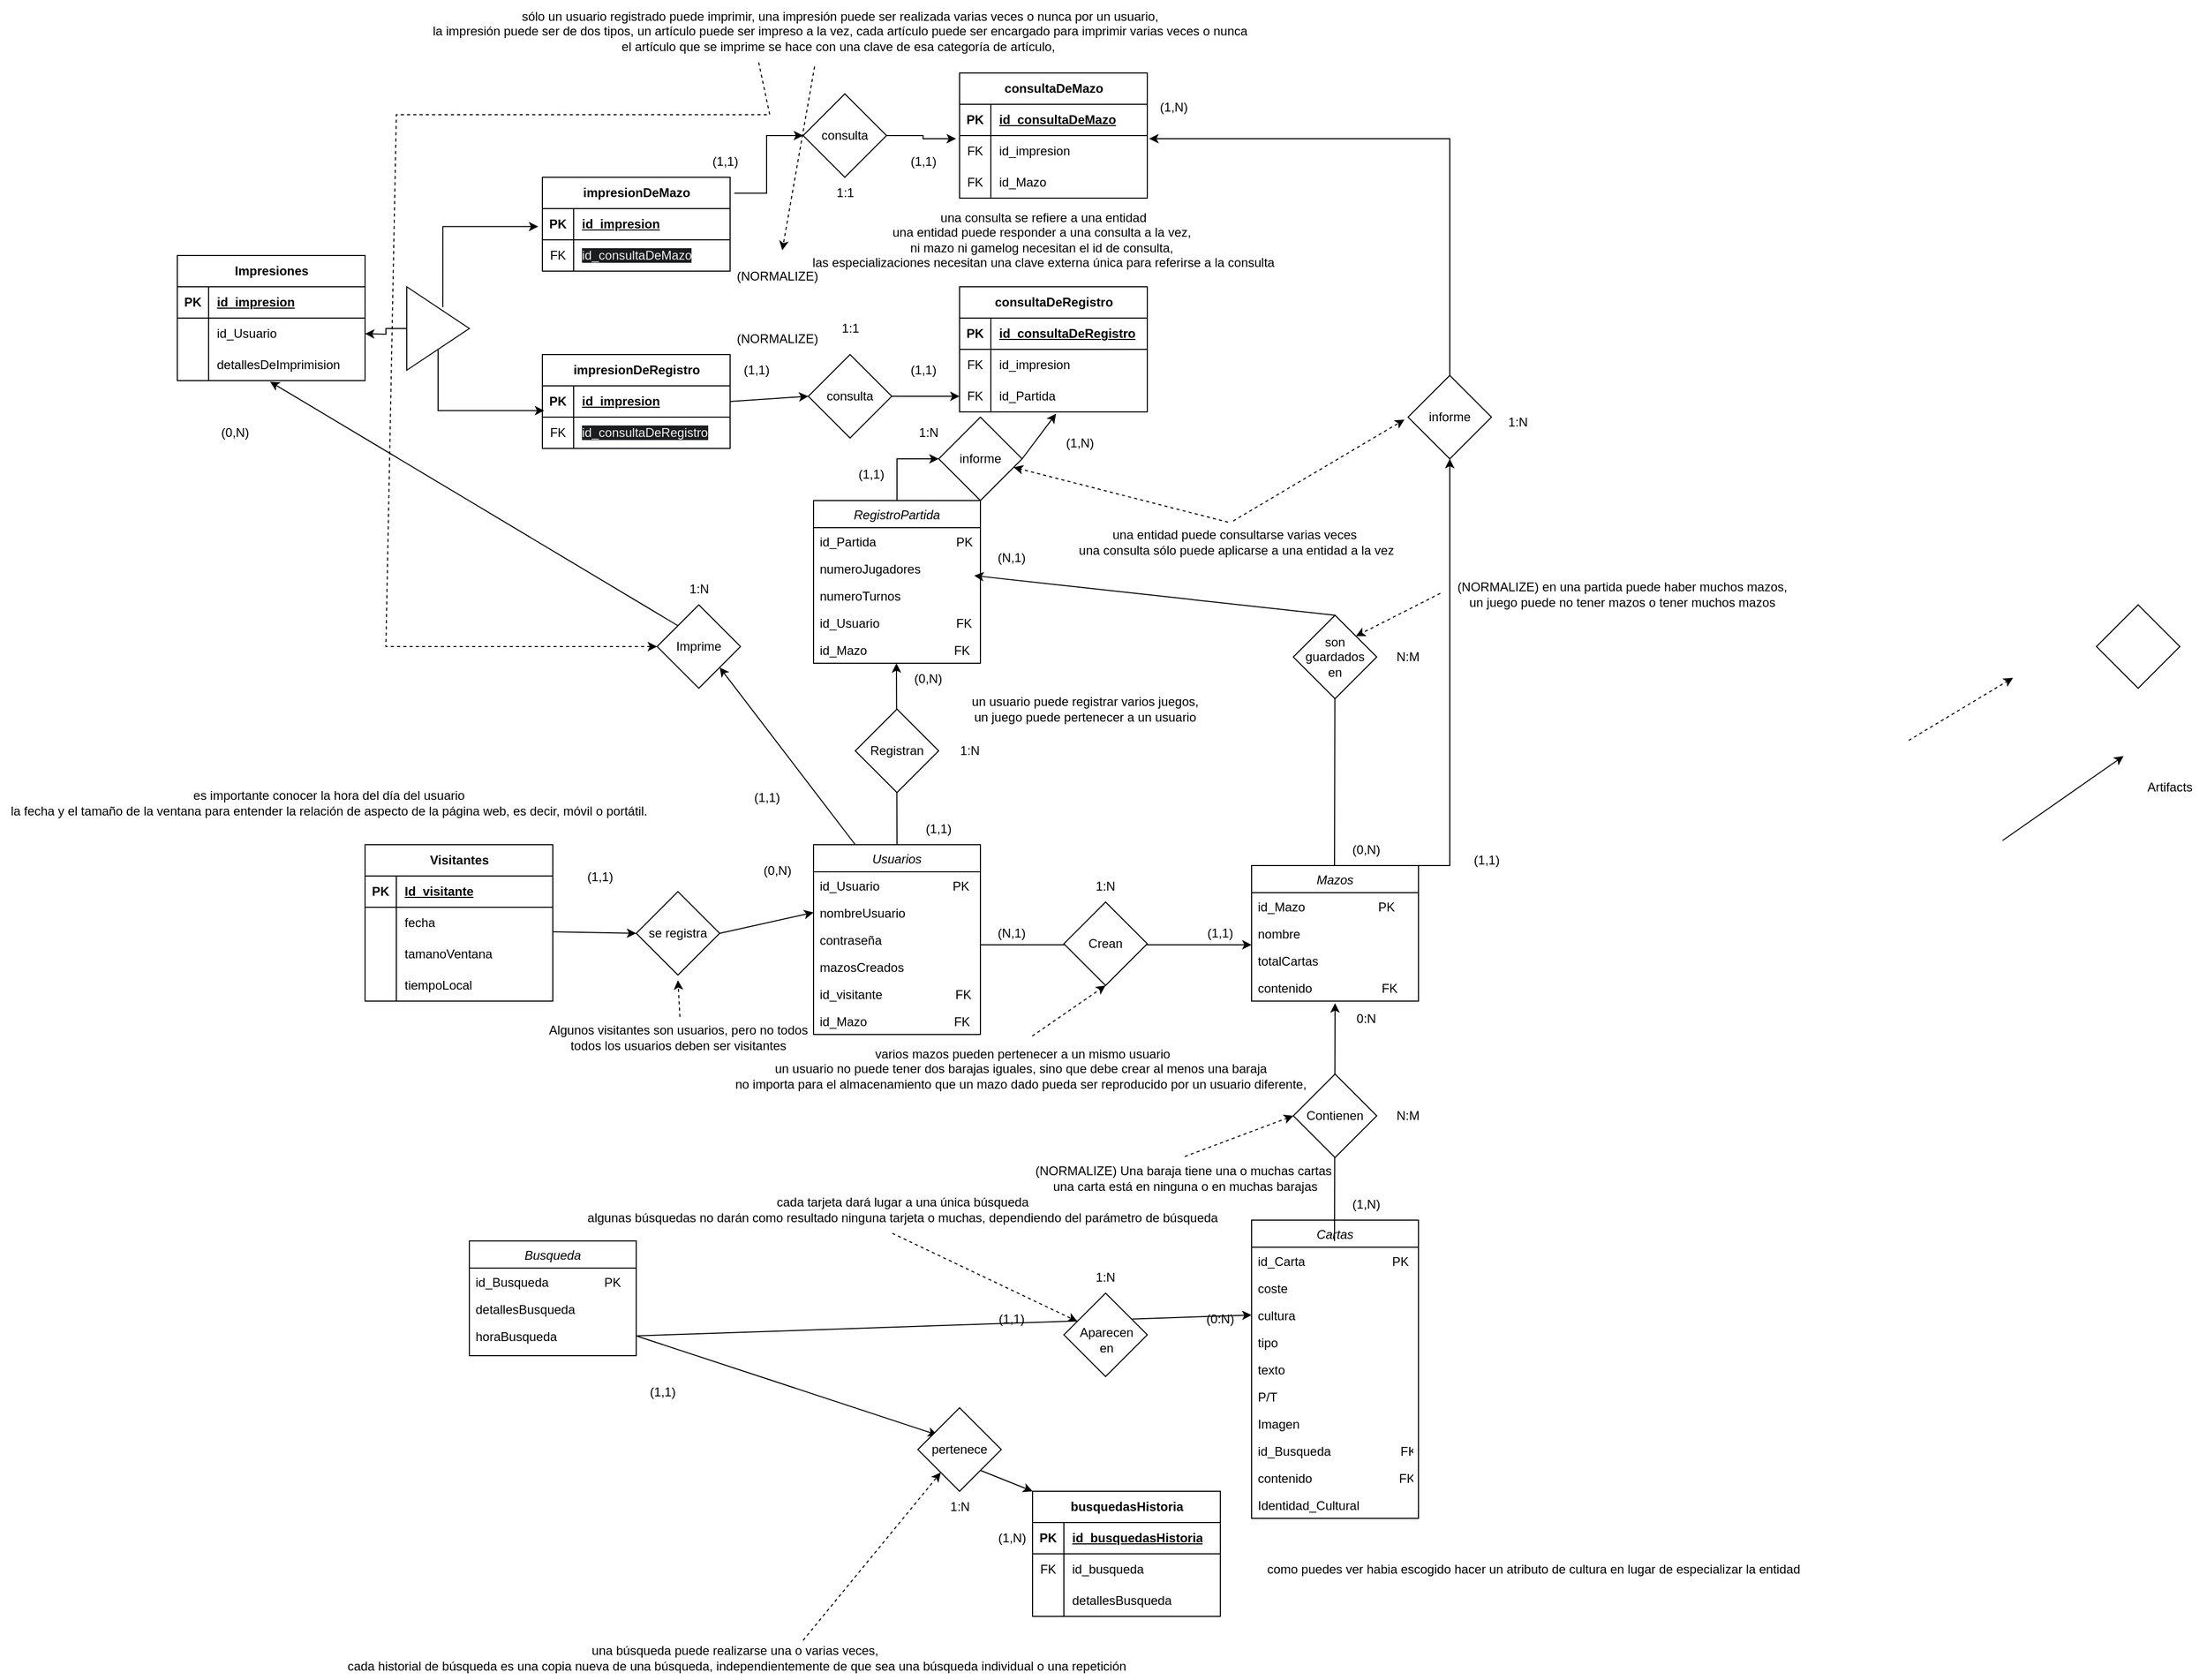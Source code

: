 <mxfile version="24.0.4" type="device">
  <diagram id="C5RBs43oDa-KdzZeNtuy" name="Page-1">
    <mxGraphModel dx="3575" dy="2093" grid="1" gridSize="10" guides="1" tooltips="1" connect="1" arrows="1" fold="1" page="1" pageScale="1" pageWidth="2400" pageHeight="2400" math="0" shadow="0">
      <root>
        <mxCell id="WIyWlLk6GJQsqaUBKTNV-0" />
        <mxCell id="WIyWlLk6GJQsqaUBKTNV-1" parent="WIyWlLk6GJQsqaUBKTNV-0" />
        <mxCell id="zkfFHV4jXpPFQw0GAbJ--0" value="Busqueda" style="swimlane;fontStyle=2;align=center;verticalAlign=top;childLayout=stackLayout;horizontal=1;startSize=26;horizontalStack=0;resizeParent=1;resizeLast=0;collapsible=1;marginBottom=0;rounded=0;shadow=0;strokeWidth=1;" parent="WIyWlLk6GJQsqaUBKTNV-1" vertex="1">
          <mxGeometry x="480" y="1250" width="160" height="110" as="geometry">
            <mxRectangle x="230" y="140" width="160" height="26" as="alternateBounds" />
          </mxGeometry>
        </mxCell>
        <mxCell id="zkfFHV4jXpPFQw0GAbJ--1" value="id_Busqueda                PK" style="text;align=left;verticalAlign=top;spacingLeft=4;spacingRight=4;overflow=hidden;rotatable=0;points=[[0,0.5],[1,0.5]];portConstraint=eastwest;" parent="zkfFHV4jXpPFQw0GAbJ--0" vertex="1">
          <mxGeometry y="26" width="160" height="26" as="geometry" />
        </mxCell>
        <mxCell id="zkfFHV4jXpPFQw0GAbJ--2" value="detallesBusqueda" style="text;align=left;verticalAlign=top;spacingLeft=4;spacingRight=4;overflow=hidden;rotatable=0;points=[[0,0.5],[1,0.5]];portConstraint=eastwest;rounded=0;shadow=0;html=0;" parent="zkfFHV4jXpPFQw0GAbJ--0" vertex="1">
          <mxGeometry y="52" width="160" height="26" as="geometry" />
        </mxCell>
        <mxCell id="zkfFHV4jXpPFQw0GAbJ--3" value="horaBusqueda" style="text;align=left;verticalAlign=top;spacingLeft=4;spacingRight=4;overflow=hidden;rotatable=0;points=[[0,0.5],[1,0.5]];portConstraint=eastwest;rounded=0;shadow=0;html=0;" parent="zkfFHV4jXpPFQw0GAbJ--0" vertex="1">
          <mxGeometry y="78" width="160" height="26" as="geometry" />
        </mxCell>
        <mxCell id="x-HUuoRuVbJWODKslLbJ-0" value="Cartas" style="swimlane;fontStyle=2;align=center;verticalAlign=top;childLayout=stackLayout;horizontal=1;startSize=26;horizontalStack=0;resizeParent=1;resizeLast=0;collapsible=1;marginBottom=0;rounded=0;shadow=0;strokeWidth=1;" parent="WIyWlLk6GJQsqaUBKTNV-1" vertex="1">
          <mxGeometry x="1230" y="1230" width="160" height="286" as="geometry">
            <mxRectangle x="230" y="140" width="160" height="26" as="alternateBounds" />
          </mxGeometry>
        </mxCell>
        <mxCell id="x-HUuoRuVbJWODKslLbJ-1" value="id_Carta                         PK" style="text;align=left;verticalAlign=top;spacingLeft=4;spacingRight=4;overflow=hidden;rotatable=0;points=[[0,0.5],[1,0.5]];portConstraint=eastwest;" parent="x-HUuoRuVbJWODKslLbJ-0" vertex="1">
          <mxGeometry y="26" width="160" height="26" as="geometry" />
        </mxCell>
        <mxCell id="x-HUuoRuVbJWODKslLbJ-2" value="coste" style="text;align=left;verticalAlign=top;spacingLeft=4;spacingRight=4;overflow=hidden;rotatable=0;points=[[0,0.5],[1,0.5]];portConstraint=eastwest;rounded=0;shadow=0;html=0;" parent="x-HUuoRuVbJWODKslLbJ-0" vertex="1">
          <mxGeometry y="52" width="160" height="26" as="geometry" />
        </mxCell>
        <mxCell id="x-HUuoRuVbJWODKslLbJ-3" value="cultura" style="text;align=left;verticalAlign=top;spacingLeft=4;spacingRight=4;overflow=hidden;rotatable=0;points=[[0,0.5],[1,0.5]];portConstraint=eastwest;rounded=0;shadow=0;html=0;" parent="x-HUuoRuVbJWODKslLbJ-0" vertex="1">
          <mxGeometry y="78" width="160" height="26" as="geometry" />
        </mxCell>
        <mxCell id="x-HUuoRuVbJWODKslLbJ-5" value="tipo" style="text;align=left;verticalAlign=top;spacingLeft=4;spacingRight=4;overflow=hidden;rotatable=0;points=[[0,0.5],[1,0.5]];portConstraint=eastwest;" parent="x-HUuoRuVbJWODKslLbJ-0" vertex="1">
          <mxGeometry y="104" width="160" height="26" as="geometry" />
        </mxCell>
        <mxCell id="x-HUuoRuVbJWODKslLbJ-39" value="texto" style="text;align=left;verticalAlign=top;spacingLeft=4;spacingRight=4;overflow=hidden;rotatable=0;points=[[0,0.5],[1,0.5]];portConstraint=eastwest;" parent="x-HUuoRuVbJWODKslLbJ-0" vertex="1">
          <mxGeometry y="130" width="160" height="26" as="geometry" />
        </mxCell>
        <mxCell id="x-HUuoRuVbJWODKslLbJ-40" value="P/T" style="text;align=left;verticalAlign=top;spacingLeft=4;spacingRight=4;overflow=hidden;rotatable=0;points=[[0,0.5],[1,0.5]];portConstraint=eastwest;" parent="x-HUuoRuVbJWODKslLbJ-0" vertex="1">
          <mxGeometry y="156" width="160" height="26" as="geometry" />
        </mxCell>
        <mxCell id="x-HUuoRuVbJWODKslLbJ-41" value="Imagen" style="text;align=left;verticalAlign=top;spacingLeft=4;spacingRight=4;overflow=hidden;rotatable=0;points=[[0,0.5],[1,0.5]];portConstraint=eastwest;" parent="x-HUuoRuVbJWODKslLbJ-0" vertex="1">
          <mxGeometry y="182" width="160" height="26" as="geometry" />
        </mxCell>
        <mxCell id="yvqtkyYXwTQzAh3SRFbQ-129" value="id_Busqueda                    FK" style="text;align=left;verticalAlign=top;spacingLeft=4;spacingRight=4;overflow=hidden;rotatable=0;points=[[0,0.5],[1,0.5]];portConstraint=eastwest;" parent="x-HUuoRuVbJWODKslLbJ-0" vertex="1">
          <mxGeometry y="208" width="160" height="26" as="geometry" />
        </mxCell>
        <mxCell id="yvqtkyYXwTQzAh3SRFbQ-307" value="contenido                         FK" style="text;align=left;verticalAlign=top;spacingLeft=4;spacingRight=4;overflow=hidden;rotatable=0;points=[[0,0.5],[1,0.5]];portConstraint=eastwest;" parent="x-HUuoRuVbJWODKslLbJ-0" vertex="1">
          <mxGeometry y="234" width="160" height="26" as="geometry" />
        </mxCell>
        <mxCell id="BhA5CuwrAfwS42-trtAP-12" value="Identidad_Cultural" style="text;align=left;verticalAlign=top;spacingLeft=4;spacingRight=4;overflow=hidden;rotatable=0;points=[[0,0.5],[1,0.5]];portConstraint=eastwest;" vertex="1" parent="x-HUuoRuVbJWODKslLbJ-0">
          <mxGeometry y="260" width="160" height="26" as="geometry" />
        </mxCell>
        <mxCell id="yvqtkyYXwTQzAh3SRFbQ-206" style="edgeStyle=orthogonalEdgeStyle;rounded=0;orthogonalLoop=1;jettySize=auto;html=1;exitX=0.5;exitY=0;exitDx=0;exitDy=0;entryX=1.01;entryY=0.1;entryDx=0;entryDy=0;entryPerimeter=0;" parent="WIyWlLk6GJQsqaUBKTNV-1" source="yvqtkyYXwTQzAh3SRFbQ-209" target="yvqtkyYXwTQzAh3SRFbQ-259" edge="1">
          <mxGeometry relative="1" as="geometry">
            <mxPoint x="1130" y="255" as="targetPoint" />
          </mxGeometry>
        </mxCell>
        <mxCell id="x-HUuoRuVbJWODKslLbJ-6" value="Mazos" style="swimlane;fontStyle=2;align=center;verticalAlign=top;childLayout=stackLayout;horizontal=1;startSize=26;horizontalStack=0;resizeParent=1;resizeLast=0;collapsible=1;marginBottom=0;rounded=0;shadow=0;strokeWidth=1;" parent="WIyWlLk6GJQsqaUBKTNV-1" vertex="1">
          <mxGeometry x="1230" y="890" width="160" height="130" as="geometry">
            <mxRectangle x="230" y="140" width="160" height="26" as="alternateBounds" />
          </mxGeometry>
        </mxCell>
        <mxCell id="x-HUuoRuVbJWODKslLbJ-7" value="id_Mazo                     PK" style="text;align=left;verticalAlign=top;spacingLeft=4;spacingRight=4;overflow=hidden;rotatable=0;points=[[0,0.5],[1,0.5]];portConstraint=eastwest;" parent="x-HUuoRuVbJWODKslLbJ-6" vertex="1">
          <mxGeometry y="26" width="160" height="26" as="geometry" />
        </mxCell>
        <mxCell id="x-HUuoRuVbJWODKslLbJ-8" value="nombre" style="text;align=left;verticalAlign=top;spacingLeft=4;spacingRight=4;overflow=hidden;rotatable=0;points=[[0,0.5],[1,0.5]];portConstraint=eastwest;rounded=0;shadow=0;html=0;" parent="x-HUuoRuVbJWODKslLbJ-6" vertex="1">
          <mxGeometry y="52" width="160" height="26" as="geometry" />
        </mxCell>
        <mxCell id="x-HUuoRuVbJWODKslLbJ-9" value="totalCartas" style="text;align=left;verticalAlign=top;spacingLeft=4;spacingRight=4;overflow=hidden;rotatable=0;points=[[0,0.5],[1,0.5]];portConstraint=eastwest;rounded=0;shadow=0;html=0;" parent="x-HUuoRuVbJWODKslLbJ-6" vertex="1">
          <mxGeometry y="78" width="160" height="26" as="geometry" />
        </mxCell>
        <mxCell id="x-HUuoRuVbJWODKslLbJ-11" value="contenido                    FK" style="text;align=left;verticalAlign=top;spacingLeft=4;spacingRight=4;overflow=hidden;rotatable=0;points=[[0,0.5],[1,0.5]];portConstraint=eastwest;" parent="x-HUuoRuVbJWODKslLbJ-6" vertex="1">
          <mxGeometry y="104" width="160" height="26" as="geometry" />
        </mxCell>
        <mxCell id="x-HUuoRuVbJWODKslLbJ-12" value="RegistroPartida" style="swimlane;fontStyle=2;align=center;verticalAlign=top;childLayout=stackLayout;horizontal=1;startSize=26;horizontalStack=0;resizeParent=1;resizeLast=0;collapsible=1;marginBottom=0;rounded=0;shadow=0;strokeWidth=1;" parent="WIyWlLk6GJQsqaUBKTNV-1" vertex="1">
          <mxGeometry x="810" y="540" width="160" height="156" as="geometry">
            <mxRectangle x="230" y="140" width="160" height="26" as="alternateBounds" />
          </mxGeometry>
        </mxCell>
        <mxCell id="x-HUuoRuVbJWODKslLbJ-13" value="id_Partida                       PK" style="text;align=left;verticalAlign=top;spacingLeft=4;spacingRight=4;overflow=hidden;rotatable=0;points=[[0,0.5],[1,0.5]];portConstraint=eastwest;" parent="x-HUuoRuVbJWODKslLbJ-12" vertex="1">
          <mxGeometry y="26" width="160" height="26" as="geometry" />
        </mxCell>
        <mxCell id="x-HUuoRuVbJWODKslLbJ-14" value="numeroJugadores" style="text;align=left;verticalAlign=top;spacingLeft=4;spacingRight=4;overflow=hidden;rotatable=0;points=[[0,0.5],[1,0.5]];portConstraint=eastwest;rounded=0;shadow=0;html=0;" parent="x-HUuoRuVbJWODKslLbJ-12" vertex="1">
          <mxGeometry y="52" width="160" height="26" as="geometry" />
        </mxCell>
        <mxCell id="x-HUuoRuVbJWODKslLbJ-15" value="numeroTurnos" style="text;align=left;verticalAlign=top;spacingLeft=4;spacingRight=4;overflow=hidden;rotatable=0;points=[[0,0.5],[1,0.5]];portConstraint=eastwest;rounded=0;shadow=0;html=0;" parent="x-HUuoRuVbJWODKslLbJ-12" vertex="1">
          <mxGeometry y="78" width="160" height="26" as="geometry" />
        </mxCell>
        <mxCell id="x-HUuoRuVbJWODKslLbJ-17" value="id_Usuario                      FK" style="text;align=left;verticalAlign=top;spacingLeft=4;spacingRight=4;overflow=hidden;rotatable=0;points=[[0,0.5],[1,0.5]];portConstraint=eastwest;" parent="x-HUuoRuVbJWODKslLbJ-12" vertex="1">
          <mxGeometry y="104" width="160" height="26" as="geometry" />
        </mxCell>
        <mxCell id="x-HUuoRuVbJWODKslLbJ-37" value="id_Mazo                         FK" style="text;align=left;verticalAlign=top;spacingLeft=4;spacingRight=4;overflow=hidden;rotatable=0;points=[[0,0.5],[1,0.5]];portConstraint=eastwest;" parent="x-HUuoRuVbJWODKslLbJ-12" vertex="1">
          <mxGeometry y="130" width="160" height="26" as="geometry" />
        </mxCell>
        <mxCell id="x-HUuoRuVbJWODKslLbJ-18" value="Usuarios" style="swimlane;fontStyle=2;align=center;verticalAlign=top;childLayout=stackLayout;horizontal=1;startSize=26;horizontalStack=0;resizeParent=1;resizeLast=0;collapsible=1;marginBottom=0;rounded=0;shadow=0;strokeWidth=1;" parent="WIyWlLk6GJQsqaUBKTNV-1" vertex="1">
          <mxGeometry x="810" y="870" width="160" height="182" as="geometry">
            <mxRectangle x="230" y="140" width="160" height="26" as="alternateBounds" />
          </mxGeometry>
        </mxCell>
        <mxCell id="x-HUuoRuVbJWODKslLbJ-19" value="id_Usuario                     PK" style="text;align=left;verticalAlign=top;spacingLeft=4;spacingRight=4;overflow=hidden;rotatable=0;points=[[0,0.5],[1,0.5]];portConstraint=eastwest;" parent="x-HUuoRuVbJWODKslLbJ-18" vertex="1">
          <mxGeometry y="26" width="160" height="26" as="geometry" />
        </mxCell>
        <mxCell id="x-HUuoRuVbJWODKslLbJ-20" value="nombreUsuario" style="text;align=left;verticalAlign=top;spacingLeft=4;spacingRight=4;overflow=hidden;rotatable=0;points=[[0,0.5],[1,0.5]];portConstraint=eastwest;rounded=0;shadow=0;html=0;" parent="x-HUuoRuVbJWODKslLbJ-18" vertex="1">
          <mxGeometry y="52" width="160" height="26" as="geometry" />
        </mxCell>
        <mxCell id="x-HUuoRuVbJWODKslLbJ-21" value="contraseña" style="text;align=left;verticalAlign=top;spacingLeft=4;spacingRight=4;overflow=hidden;rotatable=0;points=[[0,0.5],[1,0.5]];portConstraint=eastwest;rounded=0;shadow=0;html=0;" parent="x-HUuoRuVbJWODKslLbJ-18" vertex="1">
          <mxGeometry y="78" width="160" height="26" as="geometry" />
        </mxCell>
        <mxCell id="x-HUuoRuVbJWODKslLbJ-23" value="mazosCreados" style="text;align=left;verticalAlign=top;spacingLeft=4;spacingRight=4;overflow=hidden;rotatable=0;points=[[0,0.5],[1,0.5]];portConstraint=eastwest;" parent="x-HUuoRuVbJWODKslLbJ-18" vertex="1">
          <mxGeometry y="104" width="160" height="26" as="geometry" />
        </mxCell>
        <mxCell id="yvqtkyYXwTQzAh3SRFbQ-130" value="id_visitante                     FK" style="text;align=left;verticalAlign=top;spacingLeft=4;spacingRight=4;overflow=hidden;rotatable=0;points=[[0,0.5],[1,0.5]];portConstraint=eastwest;" parent="x-HUuoRuVbJWODKslLbJ-18" vertex="1">
          <mxGeometry y="130" width="160" height="26" as="geometry" />
        </mxCell>
        <mxCell id="yvqtkyYXwTQzAh3SRFbQ-305" value="id_Mazo                         FK" style="text;align=left;verticalAlign=top;spacingLeft=4;spacingRight=4;overflow=hidden;rotatable=0;points=[[0,0.5],[1,0.5]];portConstraint=eastwest;" parent="x-HUuoRuVbJWODKslLbJ-18" vertex="1">
          <mxGeometry y="156" width="160" height="26" as="geometry" />
        </mxCell>
        <mxCell id="x-HUuoRuVbJWODKslLbJ-51" value="" style="endArrow=classic;html=1;rounded=0;entryX=0;entryY=0;entryDx=0;entryDy=0;exitX=0.5;exitY=0;exitDx=0;exitDy=0;" parent="WIyWlLk6GJQsqaUBKTNV-1" target="x-HUuoRuVbJWODKslLbJ-63" edge="1">
          <mxGeometry width="50" height="50" relative="1" as="geometry">
            <mxPoint x="1309.5" y="1250" as="sourcePoint" />
            <mxPoint x="1309.5" y="1028" as="targetPoint" />
          </mxGeometry>
        </mxCell>
        <mxCell id="x-HUuoRuVbJWODKslLbJ-34" value="" style="rhombus;whiteSpace=wrap;html=1;" parent="WIyWlLk6GJQsqaUBKTNV-1" vertex="1">
          <mxGeometry x="1270" y="1090" width="80" height="80" as="geometry" />
        </mxCell>
        <mxCell id="x-HUuoRuVbJWODKslLbJ-46" value="Contienen" style="text;html=1;align=center;verticalAlign=middle;whiteSpace=wrap;rounded=0;" parent="WIyWlLk6GJQsqaUBKTNV-1" vertex="1">
          <mxGeometry x="1280" y="1115" width="60" height="30" as="geometry" />
        </mxCell>
        <mxCell id="x-HUuoRuVbJWODKslLbJ-52" value="" style="endArrow=classic;html=1;rounded=0;entryX=0.963;entryY=-0.231;entryDx=0;entryDy=0;exitX=0.5;exitY=0;exitDx=0;exitDy=0;entryPerimeter=0;" parent="WIyWlLk6GJQsqaUBKTNV-1" target="x-HUuoRuVbJWODKslLbJ-15" edge="1">
          <mxGeometry width="50" height="50" relative="1" as="geometry">
            <mxPoint x="1309.5" y="890" as="sourcePoint" />
            <mxPoint x="1309.5" y="668" as="targetPoint" />
            <Array as="points">
              <mxPoint x="1310" y="650" />
            </Array>
          </mxGeometry>
        </mxCell>
        <mxCell id="x-HUuoRuVbJWODKslLbJ-32" value="" style="rhombus;whiteSpace=wrap;html=1;" parent="WIyWlLk6GJQsqaUBKTNV-1" vertex="1">
          <mxGeometry x="1270" y="650" width="80" height="80" as="geometry" />
        </mxCell>
        <mxCell id="x-HUuoRuVbJWODKslLbJ-43" value="&lt;div&gt;son guardados&lt;/div&gt;&lt;div&gt;en&lt;br&gt;&lt;/div&gt;" style="text;html=1;align=center;verticalAlign=middle;whiteSpace=wrap;rounded=0;" parent="WIyWlLk6GJQsqaUBKTNV-1" vertex="1">
          <mxGeometry x="1280" y="675" width="60" height="30" as="geometry" />
        </mxCell>
        <mxCell id="x-HUuoRuVbJWODKslLbJ-53" value="" style="endArrow=classic;html=1;rounded=0;entryX=0.5;entryY=1;entryDx=0;entryDy=0;exitX=0.5;exitY=0;exitDx=0;exitDy=0;" parent="WIyWlLk6GJQsqaUBKTNV-1" source="x-HUuoRuVbJWODKslLbJ-18" edge="1">
          <mxGeometry width="50" height="50" relative="1" as="geometry">
            <mxPoint x="889.5" y="918" as="sourcePoint" />
            <mxPoint x="889.5" y="696" as="targetPoint" />
          </mxGeometry>
        </mxCell>
        <mxCell id="x-HUuoRuVbJWODKslLbJ-33" value="" style="rhombus;whiteSpace=wrap;html=1;" parent="WIyWlLk6GJQsqaUBKTNV-1" vertex="1">
          <mxGeometry x="850" y="740" width="80" height="80" as="geometry" />
        </mxCell>
        <mxCell id="x-HUuoRuVbJWODKslLbJ-42" value="Registran" style="text;html=1;align=center;verticalAlign=middle;whiteSpace=wrap;rounded=0;" parent="WIyWlLk6GJQsqaUBKTNV-1" vertex="1">
          <mxGeometry x="860" y="765" width="60" height="30" as="geometry" />
        </mxCell>
        <mxCell id="x-HUuoRuVbJWODKslLbJ-54" value="" style="endArrow=classic;html=1;rounded=0;entryX=0;entryY=0.5;entryDx=0;entryDy=0;exitX=1;exitY=0.5;exitDx=0;exitDy=0;" parent="WIyWlLk6GJQsqaUBKTNV-1" source="zkfFHV4jXpPFQw0GAbJ--3" target="x-HUuoRuVbJWODKslLbJ-3" edge="1">
          <mxGeometry width="50" height="50" relative="1" as="geometry">
            <mxPoint x="910" y="1270" as="sourcePoint" />
            <mxPoint x="910" y="1048" as="targetPoint" />
          </mxGeometry>
        </mxCell>
        <mxCell id="x-HUuoRuVbJWODKslLbJ-38" value="" style="rhombus;whiteSpace=wrap;html=1;" parent="WIyWlLk6GJQsqaUBKTNV-1" vertex="1">
          <mxGeometry x="1050" y="1300" width="80" height="80" as="geometry" />
        </mxCell>
        <mxCell id="x-HUuoRuVbJWODKslLbJ-45" value="Aparecen en" style="text;html=1;align=center;verticalAlign=middle;whiteSpace=wrap;rounded=0;" parent="WIyWlLk6GJQsqaUBKTNV-1" vertex="1">
          <mxGeometry x="1061" y="1330" width="60" height="30" as="geometry" />
        </mxCell>
        <mxCell id="x-HUuoRuVbJWODKslLbJ-57" value="" style="endArrow=classic;html=1;rounded=0;entryX=0;entryY=0.5;entryDx=0;entryDy=0;exitX=1;exitY=0.5;exitDx=0;exitDy=0;" parent="WIyWlLk6GJQsqaUBKTNV-1" edge="1">
          <mxGeometry width="50" height="50" relative="1" as="geometry">
            <mxPoint x="970" y="966" as="sourcePoint" />
            <mxPoint x="1230" y="966" as="targetPoint" />
          </mxGeometry>
        </mxCell>
        <mxCell id="x-HUuoRuVbJWODKslLbJ-60" value="Text" style="edgeLabel;html=1;align=center;verticalAlign=middle;resizable=0;points=[];" parent="x-HUuoRuVbJWODKslLbJ-57" vertex="1" connectable="0">
          <mxGeometry x="-0.008" y="4" relative="1" as="geometry">
            <mxPoint as="offset" />
          </mxGeometry>
        </mxCell>
        <mxCell id="x-HUuoRuVbJWODKslLbJ-58" value="" style="rhombus;whiteSpace=wrap;html=1;" parent="WIyWlLk6GJQsqaUBKTNV-1" vertex="1">
          <mxGeometry x="1050" y="925" width="80" height="80" as="geometry" />
        </mxCell>
        <mxCell id="x-HUuoRuVbJWODKslLbJ-59" value="Crean" style="text;html=1;align=center;verticalAlign=middle;whiteSpace=wrap;rounded=0;" parent="WIyWlLk6GJQsqaUBKTNV-1" vertex="1">
          <mxGeometry x="1060" y="950" width="60" height="30" as="geometry" />
        </mxCell>
        <mxCell id="x-HUuoRuVbJWODKslLbJ-62" value="N:M" style="text;html=1;align=center;verticalAlign=middle;whiteSpace=wrap;rounded=0;" parent="WIyWlLk6GJQsqaUBKTNV-1" vertex="1">
          <mxGeometry x="1350" y="1115" width="60" height="30" as="geometry" />
        </mxCell>
        <mxCell id="x-HUuoRuVbJWODKslLbJ-63" value="0:N" style="text;html=1;align=center;verticalAlign=middle;whiteSpace=wrap;rounded=0;" parent="WIyWlLk6GJQsqaUBKTNV-1" vertex="1">
          <mxGeometry x="1310" y="1022" width="60" height="30" as="geometry" />
        </mxCell>
        <mxCell id="x-HUuoRuVbJWODKslLbJ-64" value="(N,1)" style="text;html=1;align=center;verticalAlign=middle;whiteSpace=wrap;rounded=0;" parent="WIyWlLk6GJQsqaUBKTNV-1" vertex="1">
          <mxGeometry x="970" y="940" width="60" height="30" as="geometry" />
        </mxCell>
        <mxCell id="x-HUuoRuVbJWODKslLbJ-65" value="(1,1)" style="text;html=1;align=center;verticalAlign=middle;whiteSpace=wrap;rounded=0;" parent="WIyWlLk6GJQsqaUBKTNV-1" vertex="1">
          <mxGeometry x="1170" y="940" width="60" height="30" as="geometry" />
        </mxCell>
        <mxCell id="x-HUuoRuVbJWODKslLbJ-66" value="1:N" style="text;html=1;align=center;verticalAlign=middle;whiteSpace=wrap;rounded=0;" parent="WIyWlLk6GJQsqaUBKTNV-1" vertex="1">
          <mxGeometry x="1060" y="895" width="60" height="30" as="geometry" />
        </mxCell>
        <mxCell id="x-HUuoRuVbJWODKslLbJ-67" value="1:N" style="text;html=1;align=center;verticalAlign=middle;whiteSpace=wrap;rounded=0;" parent="WIyWlLk6GJQsqaUBKTNV-1" vertex="1">
          <mxGeometry x="930" y="765" width="60" height="30" as="geometry" />
        </mxCell>
        <mxCell id="x-HUuoRuVbJWODKslLbJ-68" value="(1,1)" style="text;html=1;align=center;verticalAlign=middle;whiteSpace=wrap;rounded=0;" parent="WIyWlLk6GJQsqaUBKTNV-1" vertex="1">
          <mxGeometry x="900" y="840" width="60" height="30" as="geometry" />
        </mxCell>
        <mxCell id="x-HUuoRuVbJWODKslLbJ-69" value="(0,N)" style="text;html=1;align=center;verticalAlign=middle;whiteSpace=wrap;rounded=0;" parent="WIyWlLk6GJQsqaUBKTNV-1" vertex="1">
          <mxGeometry x="890" y="696" width="60" height="30" as="geometry" />
        </mxCell>
        <mxCell id="x-HUuoRuVbJWODKslLbJ-70" value="(N,1)" style="text;html=1;align=center;verticalAlign=middle;whiteSpace=wrap;rounded=0;" parent="WIyWlLk6GJQsqaUBKTNV-1" vertex="1">
          <mxGeometry x="970" y="580" width="60" height="30" as="geometry" />
        </mxCell>
        <mxCell id="x-HUuoRuVbJWODKslLbJ-71" value="N:M" style="text;html=1;align=center;verticalAlign=middle;whiteSpace=wrap;rounded=0;" parent="WIyWlLk6GJQsqaUBKTNV-1" vertex="1">
          <mxGeometry x="1350" y="675" width="60" height="30" as="geometry" />
        </mxCell>
        <mxCell id="x-HUuoRuVbJWODKslLbJ-72" value="(0,N)" style="text;html=1;align=center;verticalAlign=middle;whiteSpace=wrap;rounded=0;" parent="WIyWlLk6GJQsqaUBKTNV-1" vertex="1">
          <mxGeometry x="1310" y="860" width="60" height="30" as="geometry" />
        </mxCell>
        <mxCell id="x-HUuoRuVbJWODKslLbJ-83" value="1:N" style="text;html=1;align=center;verticalAlign=middle;whiteSpace=wrap;rounded=0;" parent="WIyWlLk6GJQsqaUBKTNV-1" vertex="1">
          <mxGeometry x="1060" y="1270" width="60" height="30" as="geometry" />
        </mxCell>
        <mxCell id="x-HUuoRuVbJWODKslLbJ-84" value="(1,1)" style="text;html=1;align=center;verticalAlign=middle;whiteSpace=wrap;rounded=0;" parent="WIyWlLk6GJQsqaUBKTNV-1" vertex="1">
          <mxGeometry x="970" y="1310" width="60" height="30" as="geometry" />
        </mxCell>
        <mxCell id="x-HUuoRuVbJWODKslLbJ-85" value="(0:N)" style="text;html=1;align=center;verticalAlign=middle;whiteSpace=wrap;rounded=0;" parent="WIyWlLk6GJQsqaUBKTNV-1" vertex="1">
          <mxGeometry x="1170" y="1310" width="60" height="30" as="geometry" />
        </mxCell>
        <mxCell id="x-HUuoRuVbJWODKslLbJ-86" value="(1,N)" style="text;html=1;align=center;verticalAlign=middle;whiteSpace=wrap;rounded=0;" parent="WIyWlLk6GJQsqaUBKTNV-1" vertex="1">
          <mxGeometry x="1310" y="1200" width="60" height="30" as="geometry" />
        </mxCell>
        <mxCell id="yvqtkyYXwTQzAh3SRFbQ-87" value="" style="endArrow=classic;html=1;rounded=0;endFill=1;entryX=0;entryY=0.5;entryDx=0;entryDy=0;exitX=1;exitY=0.5;exitDx=0;exitDy=0;" parent="WIyWlLk6GJQsqaUBKTNV-1" source="yvqtkyYXwTQzAh3SRFbQ-123" target="x-HUuoRuVbJWODKslLbJ-20" edge="1">
          <mxGeometry width="50" height="50" relative="1" as="geometry">
            <mxPoint x="524" y="1101.5" as="sourcePoint" />
            <mxPoint x="640" y="1020.5" as="targetPoint" />
          </mxGeometry>
        </mxCell>
        <mxCell id="yvqtkyYXwTQzAh3SRFbQ-93" value="Artifacts" style="text;html=1;align=center;verticalAlign=middle;resizable=0;points=[];autosize=1;strokeColor=none;fillColor=none;" parent="WIyWlLk6GJQsqaUBKTNV-1" vertex="1">
          <mxGeometry x="2075" y="800" width="70" height="30" as="geometry" />
        </mxCell>
        <mxCell id="yvqtkyYXwTQzAh3SRFbQ-94" value="Visitantes" style="shape=table;startSize=30;container=1;collapsible=1;childLayout=tableLayout;fixedRows=1;rowLines=0;fontStyle=1;align=center;resizeLast=1;html=1;" parent="WIyWlLk6GJQsqaUBKTNV-1" vertex="1">
          <mxGeometry x="380" y="870" width="180" height="150" as="geometry" />
        </mxCell>
        <mxCell id="yvqtkyYXwTQzAh3SRFbQ-95" value="" style="shape=tableRow;horizontal=0;startSize=0;swimlaneHead=0;swimlaneBody=0;fillColor=none;collapsible=0;dropTarget=0;points=[[0,0.5],[1,0.5]];portConstraint=eastwest;top=0;left=0;right=0;bottom=1;" parent="yvqtkyYXwTQzAh3SRFbQ-94" vertex="1">
          <mxGeometry y="30" width="180" height="30" as="geometry" />
        </mxCell>
        <mxCell id="yvqtkyYXwTQzAh3SRFbQ-96" value="PK" style="shape=partialRectangle;connectable=0;fillColor=none;top=0;left=0;bottom=0;right=0;fontStyle=1;overflow=hidden;whiteSpace=wrap;html=1;" parent="yvqtkyYXwTQzAh3SRFbQ-95" vertex="1">
          <mxGeometry width="30" height="30" as="geometry">
            <mxRectangle width="30" height="30" as="alternateBounds" />
          </mxGeometry>
        </mxCell>
        <mxCell id="yvqtkyYXwTQzAh3SRFbQ-97" value="Id_visitante" style="shape=partialRectangle;connectable=0;fillColor=none;top=0;left=0;bottom=0;right=0;align=left;spacingLeft=6;fontStyle=5;overflow=hidden;whiteSpace=wrap;html=1;" parent="yvqtkyYXwTQzAh3SRFbQ-95" vertex="1">
          <mxGeometry x="30" width="150" height="30" as="geometry">
            <mxRectangle width="150" height="30" as="alternateBounds" />
          </mxGeometry>
        </mxCell>
        <mxCell id="yvqtkyYXwTQzAh3SRFbQ-98" value="" style="shape=tableRow;horizontal=0;startSize=0;swimlaneHead=0;swimlaneBody=0;fillColor=none;collapsible=0;dropTarget=0;points=[[0,0.5],[1,0.5]];portConstraint=eastwest;top=0;left=0;right=0;bottom=0;" parent="yvqtkyYXwTQzAh3SRFbQ-94" vertex="1">
          <mxGeometry y="60" width="180" height="30" as="geometry" />
        </mxCell>
        <mxCell id="yvqtkyYXwTQzAh3SRFbQ-99" value="" style="shape=partialRectangle;connectable=0;fillColor=none;top=0;left=0;bottom=0;right=0;editable=1;overflow=hidden;whiteSpace=wrap;html=1;" parent="yvqtkyYXwTQzAh3SRFbQ-98" vertex="1">
          <mxGeometry width="30" height="30" as="geometry">
            <mxRectangle width="30" height="30" as="alternateBounds" />
          </mxGeometry>
        </mxCell>
        <mxCell id="yvqtkyYXwTQzAh3SRFbQ-100" value="fecha" style="shape=partialRectangle;connectable=0;fillColor=none;top=0;left=0;bottom=0;right=0;align=left;spacingLeft=6;overflow=hidden;whiteSpace=wrap;html=1;" parent="yvqtkyYXwTQzAh3SRFbQ-98" vertex="1">
          <mxGeometry x="30" width="150" height="30" as="geometry">
            <mxRectangle width="150" height="30" as="alternateBounds" />
          </mxGeometry>
        </mxCell>
        <mxCell id="yvqtkyYXwTQzAh3SRFbQ-101" value="" style="shape=tableRow;horizontal=0;startSize=0;swimlaneHead=0;swimlaneBody=0;fillColor=none;collapsible=0;dropTarget=0;points=[[0,0.5],[1,0.5]];portConstraint=eastwest;top=0;left=0;right=0;bottom=0;" parent="yvqtkyYXwTQzAh3SRFbQ-94" vertex="1">
          <mxGeometry y="90" width="180" height="30" as="geometry" />
        </mxCell>
        <mxCell id="yvqtkyYXwTQzAh3SRFbQ-102" value="" style="shape=partialRectangle;connectable=0;fillColor=none;top=0;left=0;bottom=0;right=0;editable=1;overflow=hidden;whiteSpace=wrap;html=1;" parent="yvqtkyYXwTQzAh3SRFbQ-101" vertex="1">
          <mxGeometry width="30" height="30" as="geometry">
            <mxRectangle width="30" height="30" as="alternateBounds" />
          </mxGeometry>
        </mxCell>
        <mxCell id="yvqtkyYXwTQzAh3SRFbQ-103" value="tamanoVentana" style="shape=partialRectangle;connectable=0;fillColor=none;top=0;left=0;bottom=0;right=0;align=left;spacingLeft=6;overflow=hidden;whiteSpace=wrap;html=1;" parent="yvqtkyYXwTQzAh3SRFbQ-101" vertex="1">
          <mxGeometry x="30" width="150" height="30" as="geometry">
            <mxRectangle width="150" height="30" as="alternateBounds" />
          </mxGeometry>
        </mxCell>
        <mxCell id="yvqtkyYXwTQzAh3SRFbQ-104" value="" style="shape=tableRow;horizontal=0;startSize=0;swimlaneHead=0;swimlaneBody=0;fillColor=none;collapsible=0;dropTarget=0;points=[[0,0.5],[1,0.5]];portConstraint=eastwest;top=0;left=0;right=0;bottom=0;" parent="yvqtkyYXwTQzAh3SRFbQ-94" vertex="1">
          <mxGeometry y="120" width="180" height="30" as="geometry" />
        </mxCell>
        <mxCell id="yvqtkyYXwTQzAh3SRFbQ-105" value="" style="shape=partialRectangle;connectable=0;fillColor=none;top=0;left=0;bottom=0;right=0;editable=1;overflow=hidden;whiteSpace=wrap;html=1;" parent="yvqtkyYXwTQzAh3SRFbQ-104" vertex="1">
          <mxGeometry width="30" height="30" as="geometry">
            <mxRectangle width="30" height="30" as="alternateBounds" />
          </mxGeometry>
        </mxCell>
        <mxCell id="yvqtkyYXwTQzAh3SRFbQ-106" value="tiempoLocal" style="shape=partialRectangle;connectable=0;fillColor=none;top=0;left=0;bottom=0;right=0;align=left;spacingLeft=6;overflow=hidden;whiteSpace=wrap;html=1;" parent="yvqtkyYXwTQzAh3SRFbQ-104" vertex="1">
          <mxGeometry x="30" width="150" height="30" as="geometry">
            <mxRectangle width="150" height="30" as="alternateBounds" />
          </mxGeometry>
        </mxCell>
        <mxCell id="yvqtkyYXwTQzAh3SRFbQ-109" value="busquedasHistoria" style="shape=table;startSize=30;container=1;collapsible=1;childLayout=tableLayout;fixedRows=1;rowLines=0;fontStyle=1;align=center;resizeLast=1;html=1;" parent="WIyWlLk6GJQsqaUBKTNV-1" vertex="1">
          <mxGeometry x="1020" y="1490" width="180" height="120" as="geometry" />
        </mxCell>
        <mxCell id="yvqtkyYXwTQzAh3SRFbQ-110" value="" style="shape=tableRow;horizontal=0;startSize=0;swimlaneHead=0;swimlaneBody=0;fillColor=none;collapsible=0;dropTarget=0;points=[[0,0.5],[1,0.5]];portConstraint=eastwest;top=0;left=0;right=0;bottom=1;" parent="yvqtkyYXwTQzAh3SRFbQ-109" vertex="1">
          <mxGeometry y="30" width="180" height="30" as="geometry" />
        </mxCell>
        <mxCell id="yvqtkyYXwTQzAh3SRFbQ-111" value="PK" style="shape=partialRectangle;connectable=0;fillColor=none;top=0;left=0;bottom=0;right=0;fontStyle=1;overflow=hidden;whiteSpace=wrap;html=1;" parent="yvqtkyYXwTQzAh3SRFbQ-110" vertex="1">
          <mxGeometry width="30" height="30" as="geometry">
            <mxRectangle width="30" height="30" as="alternateBounds" />
          </mxGeometry>
        </mxCell>
        <mxCell id="yvqtkyYXwTQzAh3SRFbQ-112" value="id_busquedasHistoria" style="shape=partialRectangle;connectable=0;fillColor=none;top=0;left=0;bottom=0;right=0;align=left;spacingLeft=6;fontStyle=5;overflow=hidden;whiteSpace=wrap;html=1;" parent="yvqtkyYXwTQzAh3SRFbQ-110" vertex="1">
          <mxGeometry x="30" width="150" height="30" as="geometry">
            <mxRectangle width="150" height="30" as="alternateBounds" />
          </mxGeometry>
        </mxCell>
        <mxCell id="yvqtkyYXwTQzAh3SRFbQ-113" value="" style="shape=tableRow;horizontal=0;startSize=0;swimlaneHead=0;swimlaneBody=0;fillColor=none;collapsible=0;dropTarget=0;points=[[0,0.5],[1,0.5]];portConstraint=eastwest;top=0;left=0;right=0;bottom=0;" parent="yvqtkyYXwTQzAh3SRFbQ-109" vertex="1">
          <mxGeometry y="60" width="180" height="30" as="geometry" />
        </mxCell>
        <mxCell id="yvqtkyYXwTQzAh3SRFbQ-114" value="FK" style="shape=partialRectangle;connectable=0;fillColor=none;top=0;left=0;bottom=0;right=0;editable=1;overflow=hidden;whiteSpace=wrap;html=1;" parent="yvqtkyYXwTQzAh3SRFbQ-113" vertex="1">
          <mxGeometry width="30" height="30" as="geometry">
            <mxRectangle width="30" height="30" as="alternateBounds" />
          </mxGeometry>
        </mxCell>
        <mxCell id="yvqtkyYXwTQzAh3SRFbQ-115" value="id_busqueda" style="shape=partialRectangle;connectable=0;fillColor=none;top=0;left=0;bottom=0;right=0;align=left;spacingLeft=6;overflow=hidden;whiteSpace=wrap;html=1;" parent="yvqtkyYXwTQzAh3SRFbQ-113" vertex="1">
          <mxGeometry x="30" width="150" height="30" as="geometry">
            <mxRectangle width="150" height="30" as="alternateBounds" />
          </mxGeometry>
        </mxCell>
        <mxCell id="yvqtkyYXwTQzAh3SRFbQ-116" value="" style="shape=tableRow;horizontal=0;startSize=0;swimlaneHead=0;swimlaneBody=0;fillColor=none;collapsible=0;dropTarget=0;points=[[0,0.5],[1,0.5]];portConstraint=eastwest;top=0;left=0;right=0;bottom=0;" parent="yvqtkyYXwTQzAh3SRFbQ-109" vertex="1">
          <mxGeometry y="90" width="180" height="30" as="geometry" />
        </mxCell>
        <mxCell id="yvqtkyYXwTQzAh3SRFbQ-117" value="" style="shape=partialRectangle;connectable=0;fillColor=none;top=0;left=0;bottom=0;right=0;editable=1;overflow=hidden;whiteSpace=wrap;html=1;" parent="yvqtkyYXwTQzAh3SRFbQ-116" vertex="1">
          <mxGeometry width="30" height="30" as="geometry">
            <mxRectangle width="30" height="30" as="alternateBounds" />
          </mxGeometry>
        </mxCell>
        <mxCell id="yvqtkyYXwTQzAh3SRFbQ-118" value="detallesBusqueda" style="shape=partialRectangle;connectable=0;fillColor=none;top=0;left=0;bottom=0;right=0;align=left;spacingLeft=6;overflow=hidden;whiteSpace=wrap;html=1;" parent="yvqtkyYXwTQzAh3SRFbQ-116" vertex="1">
          <mxGeometry x="30" width="150" height="30" as="geometry">
            <mxRectangle width="150" height="30" as="alternateBounds" />
          </mxGeometry>
        </mxCell>
        <mxCell id="yvqtkyYXwTQzAh3SRFbQ-122" value="" style="endArrow=classic;html=1;rounded=0;endFill=1;entryX=0.514;entryY=1.057;entryDx=0;entryDy=0;entryPerimeter=0;exitX=1;exitY=0.5;exitDx=0;exitDy=0;" parent="WIyWlLk6GJQsqaUBKTNV-1" source="yvqtkyYXwTQzAh3SRFbQ-207" target="yvqtkyYXwTQzAh3SRFbQ-252" edge="1">
          <mxGeometry width="50" height="50" relative="1" as="geometry">
            <mxPoint x="1180" y="470" as="sourcePoint" />
            <mxPoint x="1296" y="389" as="targetPoint" />
          </mxGeometry>
        </mxCell>
        <mxCell id="yvqtkyYXwTQzAh3SRFbQ-124" value="" style="endArrow=classic;html=1;rounded=0;endFill=1;entryX=0;entryY=0.5;entryDx=0;entryDy=0;exitX=0.998;exitY=0.783;exitDx=0;exitDy=0;exitPerimeter=0;" parent="WIyWlLk6GJQsqaUBKTNV-1" source="yvqtkyYXwTQzAh3SRFbQ-98" target="yvqtkyYXwTQzAh3SRFbQ-123" edge="1">
          <mxGeometry width="50" height="50" relative="1" as="geometry">
            <mxPoint x="560" y="953" as="sourcePoint" />
            <mxPoint x="810" y="955" as="targetPoint" />
          </mxGeometry>
        </mxCell>
        <mxCell id="yvqtkyYXwTQzAh3SRFbQ-123" value="se registra" style="rhombus;whiteSpace=wrap;html=1;" parent="WIyWlLk6GJQsqaUBKTNV-1" vertex="1">
          <mxGeometry x="640" y="915" width="80" height="80" as="geometry" />
        </mxCell>
        <mxCell id="yvqtkyYXwTQzAh3SRFbQ-125" value="" style="endArrow=classic;html=1;rounded=0;endFill=1;entryX=0;entryY=0;entryDx=0;entryDy=0;exitX=1;exitY=1;exitDx=0;exitDy=0;" parent="WIyWlLk6GJQsqaUBKTNV-1" source="yvqtkyYXwTQzAh3SRFbQ-127" target="yvqtkyYXwTQzAh3SRFbQ-109" edge="1">
          <mxGeometry width="50" height="50" relative="1" as="geometry">
            <mxPoint x="690" y="1539" as="sourcePoint" />
            <mxPoint x="806" y="1458" as="targetPoint" />
          </mxGeometry>
        </mxCell>
        <mxCell id="yvqtkyYXwTQzAh3SRFbQ-126" value="" style="endArrow=classic;html=1;rounded=0;endFill=1;exitX=1;exitY=0.5;exitDx=0;exitDy=0;entryX=0.235;entryY=0.325;entryDx=0;entryDy=0;entryPerimeter=0;" parent="WIyWlLk6GJQsqaUBKTNV-1" source="zkfFHV4jXpPFQw0GAbJ--3" target="yvqtkyYXwTQzAh3SRFbQ-127" edge="1">
          <mxGeometry width="50" height="50" relative="1" as="geometry">
            <mxPoint x="640" y="1341" as="sourcePoint" />
            <mxPoint x="770" y="1400" as="targetPoint" />
          </mxGeometry>
        </mxCell>
        <mxCell id="yvqtkyYXwTQzAh3SRFbQ-127" value="pertenece" style="rhombus;whiteSpace=wrap;html=1;" parent="WIyWlLk6GJQsqaUBKTNV-1" vertex="1">
          <mxGeometry x="910" y="1410" width="80" height="80" as="geometry" />
        </mxCell>
        <mxCell id="yvqtkyYXwTQzAh3SRFbQ-131" value="(1,1)" style="text;html=1;align=center;verticalAlign=middle;resizable=0;points=[];autosize=1;strokeColor=none;fillColor=none;" parent="WIyWlLk6GJQsqaUBKTNV-1" vertex="1">
          <mxGeometry x="580" y="886" width="50" height="30" as="geometry" />
        </mxCell>
        <mxCell id="yvqtkyYXwTQzAh3SRFbQ-132" value="(0,N)" style="text;html=1;align=center;verticalAlign=middle;resizable=0;points=[];autosize=1;strokeColor=none;fillColor=none;" parent="WIyWlLk6GJQsqaUBKTNV-1" vertex="1">
          <mxGeometry x="750" y="880" width="50" height="30" as="geometry" />
        </mxCell>
        <mxCell id="yvqtkyYXwTQzAh3SRFbQ-133" value="&lt;div&gt;Algunos visitantes son usuarios, pero no todos&lt;/div&gt;&lt;div&gt;todos los usuarios deben ser visitantes&lt;/div&gt;" style="text;html=1;align=center;verticalAlign=middle;resizable=0;points=[];autosize=1;strokeColor=none;fillColor=none;" parent="WIyWlLk6GJQsqaUBKTNV-1" vertex="1">
          <mxGeometry x="545" y="1035" width="270" height="40" as="geometry" />
        </mxCell>
        <mxCell id="yvqtkyYXwTQzAh3SRFbQ-134" value="&lt;div&gt;cada tarjeta dará lugar a una única búsqueda&lt;/div&gt;&lt;div&gt;algunas búsquedas no darán como resultado ninguna tarjeta o muchas, dependiendo del parámetro de búsqueda&lt;/div&gt;" style="text;html=1;align=center;verticalAlign=middle;resizable=0;points=[];autosize=1;strokeColor=none;fillColor=none;" parent="WIyWlLk6GJQsqaUBKTNV-1" vertex="1">
          <mxGeometry x="580" y="1200" width="630" height="40" as="geometry" />
        </mxCell>
        <mxCell id="yvqtkyYXwTQzAh3SRFbQ-135" value="&lt;div&gt;una búsqueda puede realizarse una o varias veces,&amp;nbsp;&lt;/div&gt;&lt;div&gt;cada historial de búsqueda es una copia nueva de una búsqueda, independientemente de que sea una búsqueda individual o una repetición&lt;/div&gt;" style="text;html=1;align=center;verticalAlign=middle;resizable=0;points=[];autosize=1;strokeColor=none;fillColor=none;" parent="WIyWlLk6GJQsqaUBKTNV-1" vertex="1">
          <mxGeometry x="351" y="1630" width="770" height="40" as="geometry" />
        </mxCell>
        <mxCell id="yvqtkyYXwTQzAh3SRFbQ-136" value="(1,N)" style="text;html=1;align=center;verticalAlign=middle;resizable=0;points=[];autosize=1;strokeColor=none;fillColor=none;" parent="WIyWlLk6GJQsqaUBKTNV-1" vertex="1">
          <mxGeometry x="975" y="1520" width="50" height="30" as="geometry" />
        </mxCell>
        <mxCell id="yvqtkyYXwTQzAh3SRFbQ-137" value="(1,1)" style="text;html=1;align=center;verticalAlign=middle;resizable=0;points=[];autosize=1;strokeColor=none;fillColor=none;" parent="WIyWlLk6GJQsqaUBKTNV-1" vertex="1">
          <mxGeometry x="640" y="1380" width="50" height="30" as="geometry" />
        </mxCell>
        <mxCell id="yvqtkyYXwTQzAh3SRFbQ-138" value="1:N" style="text;html=1;align=center;verticalAlign=middle;resizable=0;points=[];autosize=1;strokeColor=none;fillColor=none;" parent="WIyWlLk6GJQsqaUBKTNV-1" vertex="1">
          <mxGeometry x="930" y="1490" width="40" height="30" as="geometry" />
        </mxCell>
        <mxCell id="yvqtkyYXwTQzAh3SRFbQ-141" value="" style="endArrow=classic;html=1;rounded=0;endFill=1;dashed=1;" parent="WIyWlLk6GJQsqaUBKTNV-1" edge="1">
          <mxGeometry width="50" height="50" relative="1" as="geometry">
            <mxPoint x="1860" y="770" as="sourcePoint" />
            <mxPoint x="1960" y="710" as="targetPoint" />
          </mxGeometry>
        </mxCell>
        <mxCell id="yvqtkyYXwTQzAh3SRFbQ-142" value="" style="endArrow=classic;html=1;rounded=0;endFill=1;dashed=1;" parent="WIyWlLk6GJQsqaUBKTNV-1" target="yvqtkyYXwTQzAh3SRFbQ-127" edge="1">
          <mxGeometry width="50" height="50" relative="1" as="geometry">
            <mxPoint x="800" y="1633" as="sourcePoint" />
            <mxPoint x="900" y="1573" as="targetPoint" />
          </mxGeometry>
        </mxCell>
        <mxCell id="yvqtkyYXwTQzAh3SRFbQ-143" value="" style="endArrow=classic;html=1;rounded=0;endFill=1;dashed=1;exitX=0.485;exitY=1.067;exitDx=0;exitDy=0;exitPerimeter=0;" parent="WIyWlLk6GJQsqaUBKTNV-1" source="yvqtkyYXwTQzAh3SRFbQ-134" target="x-HUuoRuVbJWODKslLbJ-38" edge="1">
          <mxGeometry width="50" height="50" relative="1" as="geometry">
            <mxPoint x="870" y="1270" as="sourcePoint" />
            <mxPoint x="970" y="1210" as="targetPoint" />
          </mxGeometry>
        </mxCell>
        <mxCell id="yvqtkyYXwTQzAh3SRFbQ-144" value="" style="endArrow=classic;html=1;rounded=0;endFill=1;dashed=1;exitX=0.507;exitY=0.004;exitDx=0;exitDy=0;exitPerimeter=0;" parent="WIyWlLk6GJQsqaUBKTNV-1" source="yvqtkyYXwTQzAh3SRFbQ-133" edge="1">
          <mxGeometry width="50" height="50" relative="1" as="geometry">
            <mxPoint x="650" y="1080" as="sourcePoint" />
            <mxPoint x="680" y="1000" as="targetPoint" />
          </mxGeometry>
        </mxCell>
        <mxCell id="yvqtkyYXwTQzAh3SRFbQ-148" value="(NORMALIZE)&amp;nbsp;&lt;span style=&quot;background-color: initial;&quot;&gt;Una baraja tiene una o muchas cartas&amp;nbsp;&lt;/span&gt;&lt;div&gt;una carta está en ninguna o en muchas barajas&lt;/div&gt;" style="text;html=1;align=center;verticalAlign=middle;resizable=0;points=[];autosize=1;strokeColor=none;fillColor=none;" parent="WIyWlLk6GJQsqaUBKTNV-1" vertex="1">
          <mxGeometry x="1011" y="1170" width="310" height="40" as="geometry" />
        </mxCell>
        <mxCell id="yvqtkyYXwTQzAh3SRFbQ-149" value="" style="endArrow=classic;html=1;rounded=0;endFill=1;dashed=1;exitX=0.5;exitY=-0.025;exitDx=0;exitDy=0;exitPerimeter=0;entryX=0;entryY=0.5;entryDx=0;entryDy=0;" parent="WIyWlLk6GJQsqaUBKTNV-1" source="yvqtkyYXwTQzAh3SRFbQ-148" target="x-HUuoRuVbJWODKslLbJ-34" edge="1">
          <mxGeometry width="50" height="50" relative="1" as="geometry">
            <mxPoint x="1080" y="1150" as="sourcePoint" />
            <mxPoint x="1180" y="1090" as="targetPoint" />
          </mxGeometry>
        </mxCell>
        <mxCell id="yvqtkyYXwTQzAh3SRFbQ-151" value="&lt;div&gt;varios mazos pueden pertenecer a un mismo usuario&lt;/div&gt;&lt;div&gt;un usuario no puede tener dos barajas iguales, sino que debe crear al menos una baraja&amp;nbsp;&lt;/div&gt;&lt;div&gt;no importa para el almacenamiento que un mazo dado pueda ser reproducido por un usuario diferente,&amp;nbsp;&lt;/div&gt;" style="text;html=1;align=center;verticalAlign=middle;resizable=0;points=[];autosize=1;strokeColor=none;fillColor=none;" parent="WIyWlLk6GJQsqaUBKTNV-1" vertex="1">
          <mxGeometry x="725" y="1055" width="570" height="60" as="geometry" />
        </mxCell>
        <mxCell id="yvqtkyYXwTQzAh3SRFbQ-152" value="" style="endArrow=classic;html=1;rounded=0;endFill=1;dashed=1;exitX=0.517;exitY=-0.025;exitDx=0;exitDy=0;exitPerimeter=0;entryX=0.5;entryY=1;entryDx=0;entryDy=0;" parent="WIyWlLk6GJQsqaUBKTNV-1" source="yvqtkyYXwTQzAh3SRFbQ-151" target="x-HUuoRuVbJWODKslLbJ-58" edge="1">
          <mxGeometry width="50" height="50" relative="1" as="geometry">
            <mxPoint x="840" y="1165" as="sourcePoint" />
            <mxPoint x="940" y="1105" as="targetPoint" />
          </mxGeometry>
        </mxCell>
        <mxCell id="yvqtkyYXwTQzAh3SRFbQ-153" value="(NORMALIZE)&amp;nbsp;&lt;span style=&quot;background-color: initial;&quot;&gt;en una partida puede haber muchos mazos,&lt;/span&gt;&lt;div&gt;un juego puede no tener mazos o tener muchos mazos&lt;/div&gt;" style="text;html=1;align=center;verticalAlign=middle;resizable=0;points=[];autosize=1;strokeColor=none;fillColor=none;" parent="WIyWlLk6GJQsqaUBKTNV-1" vertex="1">
          <mxGeometry x="1415" y="610" width="340" height="40" as="geometry" />
        </mxCell>
        <mxCell id="yvqtkyYXwTQzAh3SRFbQ-154" value="" style="endArrow=classic;html=1;rounded=0;endFill=1;dashed=1;entryX=1;entryY=0;entryDx=0;entryDy=0;exitX=-0.012;exitY=0.475;exitDx=0;exitDy=0;exitPerimeter=0;" parent="WIyWlLk6GJQsqaUBKTNV-1" source="yvqtkyYXwTQzAh3SRFbQ-153" target="x-HUuoRuVbJWODKslLbJ-32" edge="1">
          <mxGeometry width="50" height="50" relative="1" as="geometry">
            <mxPoint x="1480" y="765" as="sourcePoint" />
            <mxPoint x="1580" y="705" as="targetPoint" />
          </mxGeometry>
        </mxCell>
        <mxCell id="yvqtkyYXwTQzAh3SRFbQ-156" value="Impresiones" style="shape=table;startSize=30;container=1;collapsible=1;childLayout=tableLayout;fixedRows=1;rowLines=0;fontStyle=1;align=center;resizeLast=1;html=1;" parent="WIyWlLk6GJQsqaUBKTNV-1" vertex="1">
          <mxGeometry x="200" y="305" width="180" height="120" as="geometry" />
        </mxCell>
        <mxCell id="yvqtkyYXwTQzAh3SRFbQ-157" value="" style="shape=tableRow;horizontal=0;startSize=0;swimlaneHead=0;swimlaneBody=0;fillColor=none;collapsible=0;dropTarget=0;points=[[0,0.5],[1,0.5]];portConstraint=eastwest;top=0;left=0;right=0;bottom=1;" parent="yvqtkyYXwTQzAh3SRFbQ-156" vertex="1">
          <mxGeometry y="30" width="180" height="30" as="geometry" />
        </mxCell>
        <mxCell id="yvqtkyYXwTQzAh3SRFbQ-158" value="PK" style="shape=partialRectangle;connectable=0;fillColor=none;top=0;left=0;bottom=0;right=0;fontStyle=1;overflow=hidden;whiteSpace=wrap;html=1;" parent="yvqtkyYXwTQzAh3SRFbQ-157" vertex="1">
          <mxGeometry width="30" height="30" as="geometry">
            <mxRectangle width="30" height="30" as="alternateBounds" />
          </mxGeometry>
        </mxCell>
        <mxCell id="yvqtkyYXwTQzAh3SRFbQ-159" value="id_impresion" style="shape=partialRectangle;connectable=0;fillColor=none;top=0;left=0;bottom=0;right=0;align=left;spacingLeft=6;fontStyle=5;overflow=hidden;whiteSpace=wrap;html=1;" parent="yvqtkyYXwTQzAh3SRFbQ-157" vertex="1">
          <mxGeometry x="30" width="150" height="30" as="geometry">
            <mxRectangle width="150" height="30" as="alternateBounds" />
          </mxGeometry>
        </mxCell>
        <mxCell id="yvqtkyYXwTQzAh3SRFbQ-163" value="" style="shape=tableRow;horizontal=0;startSize=0;swimlaneHead=0;swimlaneBody=0;fillColor=none;collapsible=0;dropTarget=0;points=[[0,0.5],[1,0.5]];portConstraint=eastwest;top=0;left=0;right=0;bottom=0;" parent="yvqtkyYXwTQzAh3SRFbQ-156" vertex="1">
          <mxGeometry y="60" width="180" height="30" as="geometry" />
        </mxCell>
        <mxCell id="yvqtkyYXwTQzAh3SRFbQ-164" value="" style="shape=partialRectangle;connectable=0;fillColor=none;top=0;left=0;bottom=0;right=0;editable=1;overflow=hidden;whiteSpace=wrap;html=1;" parent="yvqtkyYXwTQzAh3SRFbQ-163" vertex="1">
          <mxGeometry width="30" height="30" as="geometry">
            <mxRectangle width="30" height="30" as="alternateBounds" />
          </mxGeometry>
        </mxCell>
        <mxCell id="yvqtkyYXwTQzAh3SRFbQ-165" value="id_Usuario" style="shape=partialRectangle;connectable=0;fillColor=none;top=0;left=0;bottom=0;right=0;align=left;spacingLeft=6;overflow=hidden;whiteSpace=wrap;html=1;" parent="yvqtkyYXwTQzAh3SRFbQ-163" vertex="1">
          <mxGeometry x="30" width="150" height="30" as="geometry">
            <mxRectangle width="150" height="30" as="alternateBounds" />
          </mxGeometry>
        </mxCell>
        <mxCell id="yvqtkyYXwTQzAh3SRFbQ-166" value="" style="shape=tableRow;horizontal=0;startSize=0;swimlaneHead=0;swimlaneBody=0;fillColor=none;collapsible=0;dropTarget=0;points=[[0,0.5],[1,0.5]];portConstraint=eastwest;top=0;left=0;right=0;bottom=0;" parent="yvqtkyYXwTQzAh3SRFbQ-156" vertex="1">
          <mxGeometry y="90" width="180" height="30" as="geometry" />
        </mxCell>
        <mxCell id="yvqtkyYXwTQzAh3SRFbQ-167" value="" style="shape=partialRectangle;connectable=0;fillColor=none;top=0;left=0;bottom=0;right=0;editable=1;overflow=hidden;whiteSpace=wrap;html=1;" parent="yvqtkyYXwTQzAh3SRFbQ-166" vertex="1">
          <mxGeometry width="30" height="30" as="geometry">
            <mxRectangle width="30" height="30" as="alternateBounds" />
          </mxGeometry>
        </mxCell>
        <mxCell id="yvqtkyYXwTQzAh3SRFbQ-168" value="detallesDeImprimision" style="shape=partialRectangle;connectable=0;fillColor=none;top=0;left=0;bottom=0;right=0;align=left;spacingLeft=6;overflow=hidden;whiteSpace=wrap;html=1;" parent="yvqtkyYXwTQzAh3SRFbQ-166" vertex="1">
          <mxGeometry x="30" width="150" height="30" as="geometry">
            <mxRectangle width="150" height="30" as="alternateBounds" />
          </mxGeometry>
        </mxCell>
        <mxCell id="yvqtkyYXwTQzAh3SRFbQ-169" value="&lt;div&gt;sólo un usuario registrado puede imprimir, una impresión puede ser realizada varias veces o nunca por un usuario,&lt;/div&gt;&lt;div&gt;la impresión puede ser de dos tipos, un artículo puede ser impreso a la vez, cada artículo puede ser encargado para imprimir varias veces o nunca&lt;/div&gt;&lt;div&gt;el artículo que se imprime se hace con una clave de esa categoría de artículo,&amp;nbsp;&lt;/div&gt;" style="text;html=1;align=center;verticalAlign=middle;resizable=0;points=[];autosize=1;strokeColor=none;fillColor=none;" parent="WIyWlLk6GJQsqaUBKTNV-1" vertex="1">
          <mxGeometry x="435" y="60" width="800" height="60" as="geometry" />
        </mxCell>
        <mxCell id="yvqtkyYXwTQzAh3SRFbQ-170" value="&lt;div&gt;una entidad puede consultarse varias veces&amp;nbsp;&lt;/div&gt;&lt;div&gt;una consulta sólo puede aplicarse a una entidad a la vez&lt;/div&gt;" style="text;html=1;align=center;verticalAlign=middle;resizable=0;points=[];autosize=1;strokeColor=none;fillColor=none;" parent="WIyWlLk6GJQsqaUBKTNV-1" vertex="1">
          <mxGeometry x="1050" y="560" width="330" height="40" as="geometry" />
        </mxCell>
        <mxCell id="yvqtkyYXwTQzAh3SRFbQ-172" value="" style="endArrow=classic;html=1;rounded=0;endFill=1;entryX=0.494;entryY=1.033;entryDx=0;entryDy=0;entryPerimeter=0;exitX=0;exitY=0;exitDx=0;exitDy=0;" parent="WIyWlLk6GJQsqaUBKTNV-1" source="x-HUuoRuVbJWODKslLbJ-35" target="yvqtkyYXwTQzAh3SRFbQ-166" edge="1">
          <mxGeometry width="50" height="50" relative="1" as="geometry">
            <mxPoint x="640" y="831" as="sourcePoint" />
            <mxPoint x="756" y="750" as="targetPoint" />
          </mxGeometry>
        </mxCell>
        <mxCell id="yvqtkyYXwTQzAh3SRFbQ-177" value="" style="endArrow=classic;html=1;rounded=0;endFill=1;entryX=1;entryY=1;entryDx=0;entryDy=0;exitX=0.25;exitY=0;exitDx=0;exitDy=0;" parent="WIyWlLk6GJQsqaUBKTNV-1" source="x-HUuoRuVbJWODKslLbJ-18" target="x-HUuoRuVbJWODKslLbJ-35" edge="1">
          <mxGeometry width="50" height="50" relative="1" as="geometry">
            <mxPoint x="850" y="890" as="sourcePoint" />
            <mxPoint x="569" y="481" as="targetPoint" />
          </mxGeometry>
        </mxCell>
        <mxCell id="x-HUuoRuVbJWODKslLbJ-35" value="Imprime" style="rhombus;whiteSpace=wrap;html=1;" parent="WIyWlLk6GJQsqaUBKTNV-1" vertex="1">
          <mxGeometry x="660" y="640" width="80" height="80" as="geometry" />
        </mxCell>
        <mxCell id="yvqtkyYXwTQzAh3SRFbQ-208" value="" style="edgeStyle=orthogonalEdgeStyle;rounded=0;orthogonalLoop=1;jettySize=auto;html=1;entryX=0;entryY=0.5;entryDx=0;entryDy=0;" parent="WIyWlLk6GJQsqaUBKTNV-1" source="x-HUuoRuVbJWODKslLbJ-12" target="yvqtkyYXwTQzAh3SRFbQ-207" edge="1">
          <mxGeometry relative="1" as="geometry">
            <mxPoint x="890" y="540" as="sourcePoint" />
            <mxPoint x="1040" y="459" as="targetPoint" />
          </mxGeometry>
        </mxCell>
        <mxCell id="yvqtkyYXwTQzAh3SRFbQ-207" value="informe" style="rhombus;whiteSpace=wrap;html=1;" parent="WIyWlLk6GJQsqaUBKTNV-1" vertex="1">
          <mxGeometry x="930" y="460" width="80" height="80" as="geometry" />
        </mxCell>
        <mxCell id="yvqtkyYXwTQzAh3SRFbQ-210" value="" style="edgeStyle=orthogonalEdgeStyle;rounded=0;orthogonalLoop=1;jettySize=auto;html=1;exitX=1;exitY=0;exitDx=0;exitDy=0;entryX=0.5;entryY=1;entryDx=0;entryDy=0;" parent="WIyWlLk6GJQsqaUBKTNV-1" source="x-HUuoRuVbJWODKslLbJ-6" target="yvqtkyYXwTQzAh3SRFbQ-209" edge="1">
          <mxGeometry relative="1" as="geometry">
            <mxPoint x="1390" y="890" as="sourcePoint" />
            <mxPoint x="1130" y="285" as="targetPoint" />
            <Array as="points">
              <mxPoint x="1420" y="890" />
            </Array>
          </mxGeometry>
        </mxCell>
        <mxCell id="yvqtkyYXwTQzAh3SRFbQ-209" value="informe" style="rhombus;whiteSpace=wrap;html=1;" parent="WIyWlLk6GJQsqaUBKTNV-1" vertex="1">
          <mxGeometry x="1380" y="420" width="80" height="80" as="geometry" />
        </mxCell>
        <mxCell id="yvqtkyYXwTQzAh3SRFbQ-211" value="" style="endArrow=classic;html=1;rounded=0;endFill=1;dashed=1;exitX=0.477;exitY=0.018;exitDx=0;exitDy=0;exitPerimeter=0;" parent="WIyWlLk6GJQsqaUBKTNV-1" source="yvqtkyYXwTQzAh3SRFbQ-170" target="yvqtkyYXwTQzAh3SRFbQ-207" edge="1">
          <mxGeometry width="50" height="50" relative="1" as="geometry">
            <mxPoint x="1175" y="460" as="sourcePoint" />
            <mxPoint x="1275" y="400" as="targetPoint" />
          </mxGeometry>
        </mxCell>
        <mxCell id="yvqtkyYXwTQzAh3SRFbQ-212" value="" style="endArrow=classic;html=1;rounded=0;endFill=1;dashed=1;entryX=-0.043;entryY=0.53;entryDx=0;entryDy=0;entryPerimeter=0;exitX=0.492;exitY=-0.011;exitDx=0;exitDy=0;exitPerimeter=0;" parent="WIyWlLk6GJQsqaUBKTNV-1" source="yvqtkyYXwTQzAh3SRFbQ-170" target="yvqtkyYXwTQzAh3SRFbQ-209" edge="1">
          <mxGeometry width="50" height="50" relative="1" as="geometry">
            <mxPoint x="1200" y="530" as="sourcePoint" />
            <mxPoint x="1300" y="470" as="targetPoint" />
          </mxGeometry>
        </mxCell>
        <mxCell id="yvqtkyYXwTQzAh3SRFbQ-213" value="(1,1)" style="text;html=1;align=center;verticalAlign=middle;resizable=0;points=[];autosize=1;strokeColor=none;fillColor=none;" parent="WIyWlLk6GJQsqaUBKTNV-1" vertex="1">
          <mxGeometry x="840" y="500" width="50" height="30" as="geometry" />
        </mxCell>
        <mxCell id="yvqtkyYXwTQzAh3SRFbQ-214" value="(1,N)" style="text;html=1;align=center;verticalAlign=middle;resizable=0;points=[];autosize=1;strokeColor=none;fillColor=none;" parent="WIyWlLk6GJQsqaUBKTNV-1" vertex="1">
          <mxGeometry x="1040" y="470" width="50" height="30" as="geometry" />
        </mxCell>
        <mxCell id="yvqtkyYXwTQzAh3SRFbQ-215" value="1:N" style="text;html=1;align=center;verticalAlign=middle;resizable=0;points=[];autosize=1;strokeColor=none;fillColor=none;" parent="WIyWlLk6GJQsqaUBKTNV-1" vertex="1">
          <mxGeometry x="900" y="460" width="40" height="30" as="geometry" />
        </mxCell>
        <mxCell id="yvqtkyYXwTQzAh3SRFbQ-216" value="" style="endArrow=classic;html=1;rounded=0;endFill=1;dashed=1;exitX=0.47;exitY=1.064;exitDx=0;exitDy=0;exitPerimeter=0;" parent="WIyWlLk6GJQsqaUBKTNV-1" source="yvqtkyYXwTQzAh3SRFbQ-169" edge="1">
          <mxGeometry width="50" height="50" relative="1" as="geometry">
            <mxPoint x="740" y="270" as="sourcePoint" />
            <mxPoint x="780" y="300" as="targetPoint" />
          </mxGeometry>
        </mxCell>
        <mxCell id="yvqtkyYXwTQzAh3SRFbQ-217" style="edgeStyle=orthogonalEdgeStyle;rounded=0;orthogonalLoop=1;jettySize=auto;html=1;entryX=-0.019;entryY=0.1;entryDx=0;entryDy=0;entryPerimeter=0;" parent="WIyWlLk6GJQsqaUBKTNV-1" source="yvqtkyYXwTQzAh3SRFbQ-301" target="yvqtkyYXwTQzAh3SRFbQ-259" edge="1">
          <mxGeometry relative="1" as="geometry">
            <mxPoint x="700" y="320" as="sourcePoint" />
            <mxPoint x="948.92" y="267.87" as="targetPoint" />
          </mxGeometry>
        </mxCell>
        <mxCell id="yvqtkyYXwTQzAh3SRFbQ-220" value="" style="endArrow=classic;html=1;rounded=0;endFill=1;entryX=0;entryY=0.5;entryDx=0;entryDy=0;exitX=1;exitY=0.5;exitDx=0;exitDy=0;" parent="WIyWlLk6GJQsqaUBKTNV-1" source="yvqtkyYXwTQzAh3SRFbQ-302" target="yvqtkyYXwTQzAh3SRFbQ-252" edge="1">
          <mxGeometry width="50" height="50" relative="1" as="geometry">
            <mxPoint x="670" y="410" as="sourcePoint" />
            <mxPoint x="950" y="424.99" as="targetPoint" />
          </mxGeometry>
        </mxCell>
        <mxCell id="yvqtkyYXwTQzAh3SRFbQ-221" value="(NORMALIZE)" style="text;html=1;align=center;verticalAlign=middle;resizable=0;points=[];autosize=1;strokeColor=none;fillColor=none;" parent="WIyWlLk6GJQsqaUBKTNV-1" vertex="1">
          <mxGeometry x="725" y="310" width="100" height="30" as="geometry" />
        </mxCell>
        <mxCell id="yvqtkyYXwTQzAh3SRFbQ-222" value="(NORMALIZE)" style="text;html=1;align=center;verticalAlign=middle;resizable=0;points=[];autosize=1;strokeColor=none;fillColor=none;" parent="WIyWlLk6GJQsqaUBKTNV-1" vertex="1">
          <mxGeometry x="725" y="370" width="100" height="30" as="geometry" />
        </mxCell>
        <mxCell id="yvqtkyYXwTQzAh3SRFbQ-223" value="&lt;div&gt;es importante conocer la hora del día del usuario&lt;/div&gt;&lt;div&gt;la fecha y el tamaño de la ventana para entender la relación de aspecto de la página web, es decir, móvil o portátil.&lt;/div&gt;" style="text;html=1;align=center;verticalAlign=middle;resizable=0;points=[];autosize=1;strokeColor=none;fillColor=none;" parent="WIyWlLk6GJQsqaUBKTNV-1" vertex="1">
          <mxGeometry x="30" y="810" width="630" height="40" as="geometry" />
        </mxCell>
        <mxCell id="yvqtkyYXwTQzAh3SRFbQ-225" value="" style="endArrow=classic;html=1;rounded=0;endFill=1;dashed=1;exitX=0.403;exitY=0.998;exitDx=0;exitDy=0;exitPerimeter=0;entryX=0;entryY=0.5;entryDx=0;entryDy=0;" parent="WIyWlLk6GJQsqaUBKTNV-1" source="yvqtkyYXwTQzAh3SRFbQ-169" target="x-HUuoRuVbJWODKslLbJ-35" edge="1">
          <mxGeometry width="50" height="50" relative="1" as="geometry">
            <mxPoint x="760" y="190" as="sourcePoint" />
            <mxPoint x="670" y="367" as="targetPoint" />
            <Array as="points">
              <mxPoint x="768" y="170" />
              <mxPoint x="410" y="170" />
              <mxPoint x="400" y="680" />
            </Array>
          </mxGeometry>
        </mxCell>
        <mxCell id="yvqtkyYXwTQzAh3SRFbQ-226" value="(0,N)" style="text;html=1;align=center;verticalAlign=middle;resizable=0;points=[];autosize=1;strokeColor=none;fillColor=none;" parent="WIyWlLk6GJQsqaUBKTNV-1" vertex="1">
          <mxGeometry x="230" y="460" width="50" height="30" as="geometry" />
        </mxCell>
        <mxCell id="yvqtkyYXwTQzAh3SRFbQ-227" value="(1,1)" style="text;html=1;align=center;verticalAlign=middle;resizable=0;points=[];autosize=1;strokeColor=none;fillColor=none;" parent="WIyWlLk6GJQsqaUBKTNV-1" vertex="1">
          <mxGeometry x="740" y="810" width="50" height="30" as="geometry" />
        </mxCell>
        <mxCell id="yvqtkyYXwTQzAh3SRFbQ-228" value="1:N" style="text;html=1;align=center;verticalAlign=middle;resizable=0;points=[];autosize=1;strokeColor=none;fillColor=none;" parent="WIyWlLk6GJQsqaUBKTNV-1" vertex="1">
          <mxGeometry x="680" y="610" width="40" height="30" as="geometry" />
        </mxCell>
        <mxCell id="yvqtkyYXwTQzAh3SRFbQ-245" value="consultaDeRegistro" style="shape=table;startSize=30;container=1;collapsible=1;childLayout=tableLayout;fixedRows=1;rowLines=0;fontStyle=1;align=center;resizeLast=1;html=1;" parent="WIyWlLk6GJQsqaUBKTNV-1" vertex="1">
          <mxGeometry x="950" y="335" width="180" height="120" as="geometry" />
        </mxCell>
        <mxCell id="yvqtkyYXwTQzAh3SRFbQ-246" value="" style="shape=tableRow;horizontal=0;startSize=0;swimlaneHead=0;swimlaneBody=0;fillColor=none;collapsible=0;dropTarget=0;points=[[0,0.5],[1,0.5]];portConstraint=eastwest;top=0;left=0;right=0;bottom=1;" parent="yvqtkyYXwTQzAh3SRFbQ-245" vertex="1">
          <mxGeometry y="30" width="180" height="30" as="geometry" />
        </mxCell>
        <mxCell id="yvqtkyYXwTQzAh3SRFbQ-247" value="PK" style="shape=partialRectangle;connectable=0;fillColor=none;top=0;left=0;bottom=0;right=0;fontStyle=1;overflow=hidden;whiteSpace=wrap;html=1;" parent="yvqtkyYXwTQzAh3SRFbQ-246" vertex="1">
          <mxGeometry width="30" height="30" as="geometry">
            <mxRectangle width="30" height="30" as="alternateBounds" />
          </mxGeometry>
        </mxCell>
        <mxCell id="yvqtkyYXwTQzAh3SRFbQ-248" value="id_consultaDeRegistro" style="shape=partialRectangle;connectable=0;fillColor=none;top=0;left=0;bottom=0;right=0;align=left;spacingLeft=6;fontStyle=5;overflow=hidden;whiteSpace=wrap;html=1;" parent="yvqtkyYXwTQzAh3SRFbQ-246" vertex="1">
          <mxGeometry x="30" width="150" height="30" as="geometry">
            <mxRectangle width="150" height="30" as="alternateBounds" />
          </mxGeometry>
        </mxCell>
        <mxCell id="yvqtkyYXwTQzAh3SRFbQ-249" value="" style="shape=tableRow;horizontal=0;startSize=0;swimlaneHead=0;swimlaneBody=0;fillColor=none;collapsible=0;dropTarget=0;points=[[0,0.5],[1,0.5]];portConstraint=eastwest;top=0;left=0;right=0;bottom=0;" parent="yvqtkyYXwTQzAh3SRFbQ-245" vertex="1">
          <mxGeometry y="60" width="180" height="30" as="geometry" />
        </mxCell>
        <mxCell id="yvqtkyYXwTQzAh3SRFbQ-250" value="FK" style="shape=partialRectangle;connectable=0;fillColor=none;top=0;left=0;bottom=0;right=0;editable=1;overflow=hidden;whiteSpace=wrap;html=1;" parent="yvqtkyYXwTQzAh3SRFbQ-249" vertex="1">
          <mxGeometry width="30" height="30" as="geometry">
            <mxRectangle width="30" height="30" as="alternateBounds" />
          </mxGeometry>
        </mxCell>
        <mxCell id="yvqtkyYXwTQzAh3SRFbQ-251" value="id_impresion" style="shape=partialRectangle;connectable=0;fillColor=none;top=0;left=0;bottom=0;right=0;align=left;spacingLeft=6;overflow=hidden;whiteSpace=wrap;html=1;" parent="yvqtkyYXwTQzAh3SRFbQ-249" vertex="1">
          <mxGeometry x="30" width="150" height="30" as="geometry">
            <mxRectangle width="150" height="30" as="alternateBounds" />
          </mxGeometry>
        </mxCell>
        <mxCell id="yvqtkyYXwTQzAh3SRFbQ-252" value="" style="shape=tableRow;horizontal=0;startSize=0;swimlaneHead=0;swimlaneBody=0;fillColor=none;collapsible=0;dropTarget=0;points=[[0,0.5],[1,0.5]];portConstraint=eastwest;top=0;left=0;right=0;bottom=0;" parent="yvqtkyYXwTQzAh3SRFbQ-245" vertex="1">
          <mxGeometry y="90" width="180" height="30" as="geometry" />
        </mxCell>
        <mxCell id="yvqtkyYXwTQzAh3SRFbQ-253" value="FK" style="shape=partialRectangle;connectable=0;fillColor=none;top=0;left=0;bottom=0;right=0;editable=1;overflow=hidden;whiteSpace=wrap;html=1;" parent="yvqtkyYXwTQzAh3SRFbQ-252" vertex="1">
          <mxGeometry width="30" height="30" as="geometry">
            <mxRectangle width="30" height="30" as="alternateBounds" />
          </mxGeometry>
        </mxCell>
        <mxCell id="yvqtkyYXwTQzAh3SRFbQ-254" value="id_Partida" style="shape=partialRectangle;connectable=0;fillColor=none;top=0;left=0;bottom=0;right=0;align=left;spacingLeft=6;overflow=hidden;whiteSpace=wrap;html=1;" parent="yvqtkyYXwTQzAh3SRFbQ-252" vertex="1">
          <mxGeometry x="30" width="150" height="30" as="geometry">
            <mxRectangle width="150" height="30" as="alternateBounds" />
          </mxGeometry>
        </mxCell>
        <mxCell id="yvqtkyYXwTQzAh3SRFbQ-255" value="consultaDeMazo" style="shape=table;startSize=30;container=1;collapsible=1;childLayout=tableLayout;fixedRows=1;rowLines=0;fontStyle=1;align=center;resizeLast=1;html=1;" parent="WIyWlLk6GJQsqaUBKTNV-1" vertex="1">
          <mxGeometry x="950" y="130" width="180" height="120" as="geometry" />
        </mxCell>
        <mxCell id="yvqtkyYXwTQzAh3SRFbQ-256" value="" style="shape=tableRow;horizontal=0;startSize=0;swimlaneHead=0;swimlaneBody=0;fillColor=none;collapsible=0;dropTarget=0;points=[[0,0.5],[1,0.5]];portConstraint=eastwest;top=0;left=0;right=0;bottom=1;" parent="yvqtkyYXwTQzAh3SRFbQ-255" vertex="1">
          <mxGeometry y="30" width="180" height="30" as="geometry" />
        </mxCell>
        <mxCell id="yvqtkyYXwTQzAh3SRFbQ-257" value="PK" style="shape=partialRectangle;connectable=0;fillColor=none;top=0;left=0;bottom=0;right=0;fontStyle=1;overflow=hidden;whiteSpace=wrap;html=1;" parent="yvqtkyYXwTQzAh3SRFbQ-256" vertex="1">
          <mxGeometry width="30" height="30" as="geometry">
            <mxRectangle width="30" height="30" as="alternateBounds" />
          </mxGeometry>
        </mxCell>
        <mxCell id="yvqtkyYXwTQzAh3SRFbQ-258" value="id_consultaDeMazo" style="shape=partialRectangle;connectable=0;fillColor=none;top=0;left=0;bottom=0;right=0;align=left;spacingLeft=6;fontStyle=5;overflow=hidden;whiteSpace=wrap;html=1;" parent="yvqtkyYXwTQzAh3SRFbQ-256" vertex="1">
          <mxGeometry x="30" width="150" height="30" as="geometry">
            <mxRectangle width="150" height="30" as="alternateBounds" />
          </mxGeometry>
        </mxCell>
        <mxCell id="yvqtkyYXwTQzAh3SRFbQ-259" value="" style="shape=tableRow;horizontal=0;startSize=0;swimlaneHead=0;swimlaneBody=0;fillColor=none;collapsible=0;dropTarget=0;points=[[0,0.5],[1,0.5]];portConstraint=eastwest;top=0;left=0;right=0;bottom=0;" parent="yvqtkyYXwTQzAh3SRFbQ-255" vertex="1">
          <mxGeometry y="60" width="180" height="30" as="geometry" />
        </mxCell>
        <mxCell id="yvqtkyYXwTQzAh3SRFbQ-260" value="FK" style="shape=partialRectangle;connectable=0;fillColor=none;top=0;left=0;bottom=0;right=0;editable=1;overflow=hidden;whiteSpace=wrap;html=1;" parent="yvqtkyYXwTQzAh3SRFbQ-259" vertex="1">
          <mxGeometry width="30" height="30" as="geometry">
            <mxRectangle width="30" height="30" as="alternateBounds" />
          </mxGeometry>
        </mxCell>
        <mxCell id="yvqtkyYXwTQzAh3SRFbQ-261" value="id_impresion" style="shape=partialRectangle;connectable=0;fillColor=none;top=0;left=0;bottom=0;right=0;align=left;spacingLeft=6;overflow=hidden;whiteSpace=wrap;html=1;" parent="yvqtkyYXwTQzAh3SRFbQ-259" vertex="1">
          <mxGeometry x="30" width="150" height="30" as="geometry">
            <mxRectangle width="150" height="30" as="alternateBounds" />
          </mxGeometry>
        </mxCell>
        <mxCell id="yvqtkyYXwTQzAh3SRFbQ-262" value="" style="shape=tableRow;horizontal=0;startSize=0;swimlaneHead=0;swimlaneBody=0;fillColor=none;collapsible=0;dropTarget=0;points=[[0,0.5],[1,0.5]];portConstraint=eastwest;top=0;left=0;right=0;bottom=0;" parent="yvqtkyYXwTQzAh3SRFbQ-255" vertex="1">
          <mxGeometry y="90" width="180" height="30" as="geometry" />
        </mxCell>
        <mxCell id="yvqtkyYXwTQzAh3SRFbQ-263" value="FK" style="shape=partialRectangle;connectable=0;fillColor=none;top=0;left=0;bottom=0;right=0;editable=1;overflow=hidden;whiteSpace=wrap;html=1;" parent="yvqtkyYXwTQzAh3SRFbQ-262" vertex="1">
          <mxGeometry width="30" height="30" as="geometry">
            <mxRectangle width="30" height="30" as="alternateBounds" />
          </mxGeometry>
        </mxCell>
        <mxCell id="yvqtkyYXwTQzAh3SRFbQ-264" value="id_Mazo" style="shape=partialRectangle;connectable=0;fillColor=none;top=0;left=0;bottom=0;right=0;align=left;spacingLeft=6;overflow=hidden;whiteSpace=wrap;html=1;" parent="yvqtkyYXwTQzAh3SRFbQ-262" vertex="1">
          <mxGeometry x="30" width="150" height="30" as="geometry">
            <mxRectangle width="150" height="30" as="alternateBounds" />
          </mxGeometry>
        </mxCell>
        <mxCell id="yvqtkyYXwTQzAh3SRFbQ-265" value="" style="endArrow=classic;html=1;rounded=0;endFill=1;entryX=0.532;entryY=0.968;entryDx=0;entryDy=0;entryPerimeter=0;" parent="WIyWlLk6GJQsqaUBKTNV-1" edge="1">
          <mxGeometry width="50" height="50" relative="1" as="geometry">
            <mxPoint x="1950" y="866" as="sourcePoint" />
            <mxPoint x="2066" y="785" as="targetPoint" />
          </mxGeometry>
        </mxCell>
        <mxCell id="yvqtkyYXwTQzAh3SRFbQ-269" value="impresionDeMazo" style="shape=table;startSize=30;container=1;collapsible=1;childLayout=tableLayout;fixedRows=1;rowLines=0;fontStyle=1;align=center;resizeLast=1;html=1;" parent="WIyWlLk6GJQsqaUBKTNV-1" vertex="1">
          <mxGeometry x="550" y="230" width="180" height="90" as="geometry" />
        </mxCell>
        <mxCell id="yvqtkyYXwTQzAh3SRFbQ-270" value="" style="shape=tableRow;horizontal=0;startSize=0;swimlaneHead=0;swimlaneBody=0;fillColor=none;collapsible=0;dropTarget=0;points=[[0,0.5],[1,0.5]];portConstraint=eastwest;top=0;left=0;right=0;bottom=1;" parent="yvqtkyYXwTQzAh3SRFbQ-269" vertex="1">
          <mxGeometry y="30" width="180" height="30" as="geometry" />
        </mxCell>
        <mxCell id="yvqtkyYXwTQzAh3SRFbQ-271" value="PK" style="shape=partialRectangle;connectable=0;fillColor=none;top=0;left=0;bottom=0;right=0;fontStyle=1;overflow=hidden;whiteSpace=wrap;html=1;" parent="yvqtkyYXwTQzAh3SRFbQ-270" vertex="1">
          <mxGeometry width="30" height="30" as="geometry">
            <mxRectangle width="30" height="30" as="alternateBounds" />
          </mxGeometry>
        </mxCell>
        <mxCell id="yvqtkyYXwTQzAh3SRFbQ-272" value="id_impresion" style="shape=partialRectangle;connectable=0;fillColor=none;top=0;left=0;bottom=0;right=0;align=left;spacingLeft=6;fontStyle=5;overflow=hidden;whiteSpace=wrap;html=1;" parent="yvqtkyYXwTQzAh3SRFbQ-270" vertex="1">
          <mxGeometry x="30" width="150" height="30" as="geometry">
            <mxRectangle width="150" height="30" as="alternateBounds" />
          </mxGeometry>
        </mxCell>
        <mxCell id="yvqtkyYXwTQzAh3SRFbQ-273" value="" style="shape=tableRow;horizontal=0;startSize=0;swimlaneHead=0;swimlaneBody=0;fillColor=none;collapsible=0;dropTarget=0;points=[[0,0.5],[1,0.5]];portConstraint=eastwest;top=0;left=0;right=0;bottom=0;" parent="yvqtkyYXwTQzAh3SRFbQ-269" vertex="1">
          <mxGeometry y="60" width="180" height="30" as="geometry" />
        </mxCell>
        <mxCell id="yvqtkyYXwTQzAh3SRFbQ-274" value="FK" style="shape=partialRectangle;connectable=0;fillColor=none;top=0;left=0;bottom=0;right=0;editable=1;overflow=hidden;whiteSpace=wrap;html=1;" parent="yvqtkyYXwTQzAh3SRFbQ-273" vertex="1">
          <mxGeometry width="30" height="30" as="geometry">
            <mxRectangle width="30" height="30" as="alternateBounds" />
          </mxGeometry>
        </mxCell>
        <mxCell id="yvqtkyYXwTQzAh3SRFbQ-275" value="&lt;span style=&quot;color: rgb(240, 240, 240); font-family: Helvetica; font-size: 12px; font-style: normal; font-variant-ligatures: normal; font-variant-caps: normal; font-weight: 400; letter-spacing: normal; orphans: 2; text-align: left; text-indent: 0px; text-transform: none; widows: 2; word-spacing: 0px; -webkit-text-stroke-width: 0px; white-space: normal; background-color: rgb(27, 29, 30); text-decoration-thickness: initial; text-decoration-style: initial; text-decoration-color: initial; display: inline !important; float: none;&quot;&gt;id_consultaDeMazo&lt;/span&gt;" style="shape=partialRectangle;connectable=0;fillColor=none;top=0;left=0;bottom=0;right=0;align=left;spacingLeft=6;overflow=hidden;whiteSpace=wrap;html=1;" parent="yvqtkyYXwTQzAh3SRFbQ-273" vertex="1">
          <mxGeometry x="30" width="150" height="30" as="geometry">
            <mxRectangle width="150" height="30" as="alternateBounds" />
          </mxGeometry>
        </mxCell>
        <mxCell id="yvqtkyYXwTQzAh3SRFbQ-279" value="impresionDeRegistro" style="shape=table;startSize=30;container=1;collapsible=1;childLayout=tableLayout;fixedRows=1;rowLines=0;fontStyle=1;align=center;resizeLast=1;html=1;" parent="WIyWlLk6GJQsqaUBKTNV-1" vertex="1">
          <mxGeometry x="550" y="400" width="180" height="90" as="geometry" />
        </mxCell>
        <mxCell id="yvqtkyYXwTQzAh3SRFbQ-280" value="" style="shape=tableRow;horizontal=0;startSize=0;swimlaneHead=0;swimlaneBody=0;fillColor=none;collapsible=0;dropTarget=0;points=[[0,0.5],[1,0.5]];portConstraint=eastwest;top=0;left=0;right=0;bottom=1;" parent="yvqtkyYXwTQzAh3SRFbQ-279" vertex="1">
          <mxGeometry y="30" width="180" height="30" as="geometry" />
        </mxCell>
        <mxCell id="yvqtkyYXwTQzAh3SRFbQ-281" value="PK" style="shape=partialRectangle;connectable=0;fillColor=none;top=0;left=0;bottom=0;right=0;fontStyle=1;overflow=hidden;whiteSpace=wrap;html=1;" parent="yvqtkyYXwTQzAh3SRFbQ-280" vertex="1">
          <mxGeometry width="30" height="30" as="geometry">
            <mxRectangle width="30" height="30" as="alternateBounds" />
          </mxGeometry>
        </mxCell>
        <mxCell id="yvqtkyYXwTQzAh3SRFbQ-282" value="id_impresion" style="shape=partialRectangle;connectable=0;fillColor=none;top=0;left=0;bottom=0;right=0;align=left;spacingLeft=6;fontStyle=5;overflow=hidden;whiteSpace=wrap;html=1;" parent="yvqtkyYXwTQzAh3SRFbQ-280" vertex="1">
          <mxGeometry x="30" width="150" height="30" as="geometry">
            <mxRectangle width="150" height="30" as="alternateBounds" />
          </mxGeometry>
        </mxCell>
        <mxCell id="yvqtkyYXwTQzAh3SRFbQ-283" value="" style="shape=tableRow;horizontal=0;startSize=0;swimlaneHead=0;swimlaneBody=0;fillColor=none;collapsible=0;dropTarget=0;points=[[0,0.5],[1,0.5]];portConstraint=eastwest;top=0;left=0;right=0;bottom=0;" parent="yvqtkyYXwTQzAh3SRFbQ-279" vertex="1">
          <mxGeometry y="60" width="180" height="30" as="geometry" />
        </mxCell>
        <mxCell id="yvqtkyYXwTQzAh3SRFbQ-284" value="FK" style="shape=partialRectangle;connectable=0;fillColor=none;top=0;left=0;bottom=0;right=0;editable=1;overflow=hidden;whiteSpace=wrap;html=1;" parent="yvqtkyYXwTQzAh3SRFbQ-283" vertex="1">
          <mxGeometry width="30" height="30" as="geometry">
            <mxRectangle width="30" height="30" as="alternateBounds" />
          </mxGeometry>
        </mxCell>
        <mxCell id="yvqtkyYXwTQzAh3SRFbQ-285" value="&lt;span style=&quot;color: rgb(240, 240, 240); font-family: Helvetica; font-size: 12px; font-style: normal; font-variant-ligatures: normal; font-variant-caps: normal; font-weight: 400; letter-spacing: normal; orphans: 2; text-align: left; text-indent: 0px; text-transform: none; widows: 2; word-spacing: 0px; -webkit-text-stroke-width: 0px; white-space: normal; background-color: rgb(27, 29, 30); text-decoration-thickness: initial; text-decoration-style: initial; text-decoration-color: initial; display: inline !important; float: none;&quot;&gt;id_consultaDeRegistro&lt;/span&gt;" style="shape=partialRectangle;connectable=0;fillColor=none;top=0;left=0;bottom=0;right=0;align=left;spacingLeft=6;overflow=hidden;whiteSpace=wrap;html=1;" parent="yvqtkyYXwTQzAh3SRFbQ-283" vertex="1">
          <mxGeometry x="30" width="150" height="30" as="geometry">
            <mxRectangle width="150" height="30" as="alternateBounds" />
          </mxGeometry>
        </mxCell>
        <mxCell id="yvqtkyYXwTQzAh3SRFbQ-287" style="edgeStyle=orthogonalEdgeStyle;rounded=0;orthogonalLoop=1;jettySize=auto;html=1;entryX=1;entryY=0.5;entryDx=0;entryDy=0;" parent="WIyWlLk6GJQsqaUBKTNV-1" source="yvqtkyYXwTQzAh3SRFbQ-286" edge="1">
          <mxGeometry relative="1" as="geometry">
            <mxPoint x="380" y="380.0" as="targetPoint" />
          </mxGeometry>
        </mxCell>
        <mxCell id="yvqtkyYXwTQzAh3SRFbQ-286" value="" style="triangle;whiteSpace=wrap;html=1;" parent="WIyWlLk6GJQsqaUBKTNV-1" vertex="1">
          <mxGeometry x="420" y="335" width="60" height="80" as="geometry" />
        </mxCell>
        <mxCell id="yvqtkyYXwTQzAh3SRFbQ-288" style="edgeStyle=orthogonalEdgeStyle;rounded=0;orthogonalLoop=1;jettySize=auto;html=1;entryX=0.576;entryY=0.243;entryDx=0;entryDy=0;entryPerimeter=0;startArrow=classic;startFill=1;endArrow=none;endFill=0;exitX=-0.022;exitY=0.576;exitDx=0;exitDy=0;exitPerimeter=0;" parent="WIyWlLk6GJQsqaUBKTNV-1" source="yvqtkyYXwTQzAh3SRFbQ-270" target="yvqtkyYXwTQzAh3SRFbQ-286" edge="1">
          <mxGeometry relative="1" as="geometry" />
        </mxCell>
        <mxCell id="yvqtkyYXwTQzAh3SRFbQ-289" style="edgeStyle=orthogonalEdgeStyle;rounded=0;orthogonalLoop=1;jettySize=auto;html=1;entryX=0.01;entryY=0.79;entryDx=0;entryDy=0;entryPerimeter=0;" parent="WIyWlLk6GJQsqaUBKTNV-1" source="yvqtkyYXwTQzAh3SRFbQ-286" target="yvqtkyYXwTQzAh3SRFbQ-280" edge="1">
          <mxGeometry relative="1" as="geometry" />
        </mxCell>
        <mxCell id="yvqtkyYXwTQzAh3SRFbQ-290" value="&lt;div&gt;una consulta se refiere a una entidad&lt;/div&gt;&lt;div&gt;una entidad puede responder a una consulta a la vez,&amp;nbsp;&lt;/div&gt;&lt;div&gt;ni mazo ni gamelog necesitan el id de consulta,&amp;nbsp;&lt;/div&gt;&lt;div&gt;las especializaciones necesitan una clave externa única para referirse a la consulta&lt;/div&gt;" style="text;html=1;align=center;verticalAlign=middle;resizable=0;points=[];autosize=1;strokeColor=none;fillColor=none;" parent="WIyWlLk6GJQsqaUBKTNV-1" vertex="1">
          <mxGeometry x="795" y="255" width="470" height="70" as="geometry" />
        </mxCell>
        <mxCell id="yvqtkyYXwTQzAh3SRFbQ-291" value="(1,1)" style="text;html=1;align=center;verticalAlign=middle;resizable=0;points=[];autosize=1;strokeColor=none;fillColor=none;" parent="WIyWlLk6GJQsqaUBKTNV-1" vertex="1">
          <mxGeometry x="700" y="200" width="50" height="30" as="geometry" />
        </mxCell>
        <mxCell id="yvqtkyYXwTQzAh3SRFbQ-292" value="1:1" style="text;html=1;align=center;verticalAlign=middle;resizable=0;points=[];autosize=1;strokeColor=none;fillColor=none;" parent="WIyWlLk6GJQsqaUBKTNV-1" vertex="1">
          <mxGeometry x="820" y="230" width="40" height="30" as="geometry" />
        </mxCell>
        <mxCell id="yvqtkyYXwTQzAh3SRFbQ-293" value="(1,1)" style="text;html=1;align=center;verticalAlign=middle;resizable=0;points=[];autosize=1;strokeColor=none;fillColor=none;" parent="WIyWlLk6GJQsqaUBKTNV-1" vertex="1">
          <mxGeometry x="890" y="200" width="50" height="30" as="geometry" />
        </mxCell>
        <mxCell id="yvqtkyYXwTQzAh3SRFbQ-294" value="(1,1)" style="text;html=1;align=center;verticalAlign=middle;resizable=0;points=[];autosize=1;strokeColor=none;fillColor=none;" parent="WIyWlLk6GJQsqaUBKTNV-1" vertex="1">
          <mxGeometry x="730" y="400" width="50" height="30" as="geometry" />
        </mxCell>
        <mxCell id="yvqtkyYXwTQzAh3SRFbQ-295" value="1:1" style="text;html=1;align=center;verticalAlign=middle;resizable=0;points=[];autosize=1;strokeColor=none;fillColor=none;" parent="WIyWlLk6GJQsqaUBKTNV-1" vertex="1">
          <mxGeometry x="825" y="360" width="40" height="30" as="geometry" />
        </mxCell>
        <mxCell id="yvqtkyYXwTQzAh3SRFbQ-296" value="(1,1)" style="text;html=1;align=center;verticalAlign=middle;resizable=0;points=[];autosize=1;strokeColor=none;fillColor=none;" parent="WIyWlLk6GJQsqaUBKTNV-1" vertex="1">
          <mxGeometry x="890" y="400" width="50" height="30" as="geometry" />
        </mxCell>
        <mxCell id="yvqtkyYXwTQzAh3SRFbQ-297" value="(1,N)" style="text;html=1;align=center;verticalAlign=middle;resizable=0;points=[];autosize=1;strokeColor=none;fillColor=none;" parent="WIyWlLk6GJQsqaUBKTNV-1" vertex="1">
          <mxGeometry x="1130" y="148" width="50" height="30" as="geometry" />
        </mxCell>
        <mxCell id="yvqtkyYXwTQzAh3SRFbQ-298" value="1:N" style="text;html=1;align=center;verticalAlign=middle;resizable=0;points=[];autosize=1;strokeColor=none;fillColor=none;" parent="WIyWlLk6GJQsqaUBKTNV-1" vertex="1">
          <mxGeometry x="1465" y="450" width="40" height="30" as="geometry" />
        </mxCell>
        <mxCell id="yvqtkyYXwTQzAh3SRFbQ-299" value="(1,1)" style="text;html=1;align=center;verticalAlign=middle;resizable=0;points=[];autosize=1;strokeColor=none;fillColor=none;" parent="WIyWlLk6GJQsqaUBKTNV-1" vertex="1">
          <mxGeometry x="1430" y="870" width="50" height="30" as="geometry" />
        </mxCell>
        <mxCell id="yvqtkyYXwTQzAh3SRFbQ-300" value="" style="rhombus;whiteSpace=wrap;html=1;" parent="WIyWlLk6GJQsqaUBKTNV-1" vertex="1">
          <mxGeometry x="2040" y="640" width="80" height="80" as="geometry" />
        </mxCell>
        <mxCell id="yvqtkyYXwTQzAh3SRFbQ-303" value="" style="endArrow=classic;html=1;rounded=0;endFill=1;entryX=0;entryY=0.5;entryDx=0;entryDy=0;exitX=1;exitY=0.5;exitDx=0;exitDy=0;" parent="WIyWlLk6GJQsqaUBKTNV-1" source="yvqtkyYXwTQzAh3SRFbQ-280" target="yvqtkyYXwTQzAh3SRFbQ-302" edge="1">
          <mxGeometry width="50" height="50" relative="1" as="geometry">
            <mxPoint x="730" y="445" as="sourcePoint" />
            <mxPoint x="950" y="440" as="targetPoint" />
          </mxGeometry>
        </mxCell>
        <mxCell id="yvqtkyYXwTQzAh3SRFbQ-302" value="consulta" style="rhombus;whiteSpace=wrap;html=1;" parent="WIyWlLk6GJQsqaUBKTNV-1" vertex="1">
          <mxGeometry x="805" y="400" width="80" height="80" as="geometry" />
        </mxCell>
        <mxCell id="yvqtkyYXwTQzAh3SRFbQ-304" value="" style="edgeStyle=orthogonalEdgeStyle;rounded=0;orthogonalLoop=1;jettySize=auto;html=1;exitX=1.022;exitY=0.17;exitDx=0;exitDy=0;exitPerimeter=0;" parent="WIyWlLk6GJQsqaUBKTNV-1" source="yvqtkyYXwTQzAh3SRFbQ-269" target="yvqtkyYXwTQzAh3SRFbQ-301" edge="1">
          <mxGeometry relative="1" as="geometry">
            <mxPoint x="734" y="245" as="sourcePoint" />
            <mxPoint x="947" y="193" as="targetPoint" />
          </mxGeometry>
        </mxCell>
        <mxCell id="yvqtkyYXwTQzAh3SRFbQ-301" value="consulta" style="rhombus;whiteSpace=wrap;html=1;" parent="WIyWlLk6GJQsqaUBKTNV-1" vertex="1">
          <mxGeometry x="800" y="150" width="80" height="80" as="geometry" />
        </mxCell>
        <mxCell id="yvqtkyYXwTQzAh3SRFbQ-306" value="&lt;div&gt;un usuario puede registrar varios juegos,&lt;/div&gt;&lt;div&gt;un juego puede pertenecer a un usuario&lt;/div&gt;" style="text;html=1;align=center;verticalAlign=middle;resizable=0;points=[];autosize=1;strokeColor=none;fillColor=none;" parent="WIyWlLk6GJQsqaUBKTNV-1" vertex="1">
          <mxGeometry x="950" y="720" width="240" height="40" as="geometry" />
        </mxCell>
        <mxCell id="BhA5CuwrAfwS42-trtAP-14" value="como puedes ver habia escogido hacer un atributo de cultura en lugar de especializar la entidad" style="text;html=1;align=center;verticalAlign=middle;resizable=0;points=[];autosize=1;strokeColor=none;fillColor=none;" vertex="1" parent="WIyWlLk6GJQsqaUBKTNV-1">
          <mxGeometry x="1235" y="1550" width="530" height="30" as="geometry" />
        </mxCell>
      </root>
    </mxGraphModel>
  </diagram>
</mxfile>
